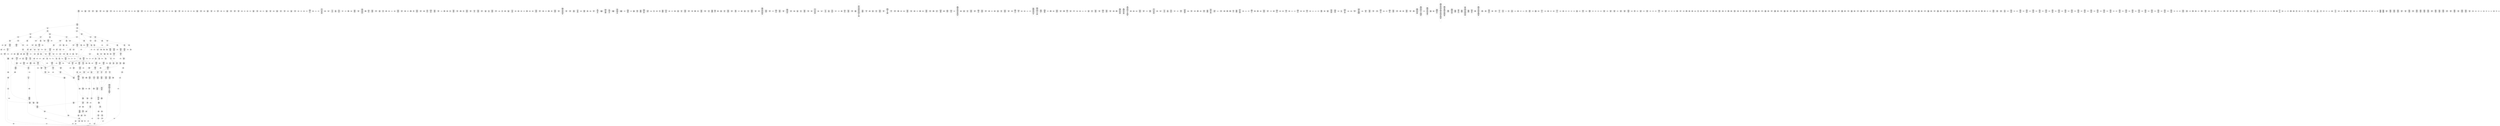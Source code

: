 /* Generated by GvGen v.1.0 (https://www.github.com/stricaud/gvgen) */

digraph G {
compound=true;
   node1 [label="[anywhere]"];
   node2 [label="# 0x0
PUSHX Data
PUSHX Data
MSTORE
PUSHX LogicData
CALLDATASIZE
LT
PUSHX Data
JUMPI
"];
   node3 [label="# 0xd
PUSHX Data
CALLDATALOAD
PUSHX BitData
SHR
PUSHX LogicData
GT
PUSHX Data
JUMPI
"];
   node4 [label="# 0x1e
PUSHX LogicData
GT
PUSHX Data
JUMPI
"];
   node5 [label="# 0x29
PUSHX LogicData
GT
PUSHX Data
JUMPI
"];
   node6 [label="# 0x34
PUSHX LogicData
EQ
PUSHX Data
JUMPI
"];
   node7 [label="# 0x3f
PUSHX LogicData
EQ
PUSHX Data
JUMPI
"];
   node8 [label="# 0x4a
PUSHX LogicData
EQ
PUSHX Data
JUMPI
"];
   node9 [label="# 0x55
PUSHX LogicData
EQ
PUSHX Data
JUMPI
"];
   node10 [label="# 0x60
PUSHX LogicData
EQ
PUSHX Data
JUMPI
"];
   node11 [label="# 0x6b
PUSHX Data
JUMP
"];
   node12 [label="# 0x6f
JUMPDEST
PUSHX LogicData
EQ
PUSHX Data
JUMPI
"];
   node13 [label="# 0x7b
PUSHX LogicData
EQ
PUSHX Data
JUMPI
"];
   node14 [label="# 0x86
PUSHX LogicData
EQ
PUSHX Data
JUMPI
"];
   node15 [label="# 0x91
PUSHX LogicData
EQ
PUSHX Data
JUMPI
"];
   node16 [label="# 0x9c
PUSHX Data
JUMP
"];
   node17 [label="# 0xa0
JUMPDEST
PUSHX LogicData
GT
PUSHX Data
JUMPI
"];
   node18 [label="# 0xac
PUSHX LogicData
EQ
PUSHX Data
JUMPI
"];
   node19 [label="# 0xb7
PUSHX LogicData
EQ
PUSHX Data
JUMPI
"];
   node20 [label="# 0xc2
PUSHX LogicData
EQ
PUSHX Data
JUMPI
"];
   node21 [label="# 0xcd
PUSHX LogicData
EQ
PUSHX Data
JUMPI
"];
   node22 [label="# 0xd8
PUSHX LogicData
EQ
PUSHX Data
JUMPI
"];
   node23 [label="# 0xe3
PUSHX Data
JUMP
"];
   node24 [label="# 0xe7
JUMPDEST
PUSHX LogicData
EQ
PUSHX Data
JUMPI
"];
   node25 [label="# 0xf3
PUSHX LogicData
EQ
PUSHX Data
JUMPI
"];
   node26 [label="# 0xfe
PUSHX LogicData
EQ
PUSHX Data
JUMPI
"];
   node27 [label="# 0x109
PUSHX LogicData
EQ
PUSHX Data
JUMPI
"];
   node28 [label="# 0x114
PUSHX Data
JUMP
"];
   node29 [label="# 0x118
JUMPDEST
PUSHX LogicData
GT
PUSHX Data
JUMPI
"];
   node30 [label="# 0x124
PUSHX LogicData
GT
PUSHX Data
JUMPI
"];
   node31 [label="# 0x12f
PUSHX LogicData
EQ
PUSHX Data
JUMPI
"];
   node32 [label="# 0x13a
PUSHX LogicData
EQ
PUSHX Data
JUMPI
"];
   node33 [label="# 0x145
PUSHX LogicData
EQ
PUSHX Data
JUMPI
"];
   node34 [label="# 0x150
PUSHX LogicData
EQ
PUSHX Data
JUMPI
"];
   node35 [label="# 0x15b
PUSHX LogicData
EQ
PUSHX Data
JUMPI
"];
   node36 [label="# 0x166
PUSHX Data
JUMP
"];
   node37 [label="# 0x16a
JUMPDEST
PUSHX LogicData
EQ
PUSHX Data
JUMPI
"];
   node38 [label="# 0x176
PUSHX LogicData
EQ
PUSHX Data
JUMPI
"];
   node39 [label="# 0x181
PUSHX LogicData
EQ
PUSHX Data
JUMPI
"];
   node40 [label="# 0x18c
PUSHX LogicData
EQ
PUSHX Data
JUMPI
"];
   node41 [label="# 0x197
PUSHX Data
JUMP
"];
   node42 [label="# 0x19b
JUMPDEST
PUSHX LogicData
GT
PUSHX Data
JUMPI
"];
   node43 [label="# 0x1a7
PUSHX LogicData
EQ
PUSHX Data
JUMPI
"];
   node44 [label="# 0x1b2
PUSHX LogicData
EQ
PUSHX Data
JUMPI
"];
   node45 [label="# 0x1bd
PUSHX LogicData
EQ
PUSHX Data
JUMPI
"];
   node46 [label="# 0x1c8
PUSHX LogicData
EQ
PUSHX Data
JUMPI
"];
   node47 [label="# 0x1d3
PUSHX Data
JUMP
"];
   node48 [label="# 0x1d7
JUMPDEST
PUSHX LogicData
EQ
PUSHX Data
JUMPI
"];
   node49 [label="# 0x1e3
PUSHX LogicData
EQ
PUSHX Data
JUMPI
"];
   node50 [label="# 0x1ee
PUSHX LogicData
EQ
PUSHX Data
JUMPI
"];
   node51 [label="# 0x1f9
PUSHX LogicData
EQ
PUSHX Data
JUMPI
"];
   node52 [label="# 0x204
JUMPDEST
PUSHX Data
REVERT
"];
   node53 [label="# 0x209
JUMPDEST
CALLVALUE
ISZERO
PUSHX Data
JUMPI
"];
   node54 [label="# 0x211
PUSHX Data
REVERT
"];
   node55 [label="# 0x215
JUMPDEST
PUSHX Data
PUSHX ArithData
CALLDATASIZE
SUB
ADD
PUSHX Data
PUSHX Data
JUMP
"];
   node56 [label="# 0x22b
JUMPDEST
PUSHX Data
JUMP
"];
   node57 [label="# 0x230
JUMPDEST
PUSHX MemData
MLOAD
PUSHX Data
PUSHX Data
JUMP
"];
   node58 [label="# 0x23d
JUMPDEST
PUSHX MemData
MLOAD
SUB
RETURN
"];
   node59 [label="# 0x246
JUMPDEST
CALLVALUE
ISZERO
PUSHX Data
JUMPI
"];
   node60 [label="# 0x24e
PUSHX Data
REVERT
"];
   node61 [label="# 0x252
JUMPDEST
PUSHX Data
PUSHX Data
JUMP
"];
   node62 [label="# 0x25b
JUMPDEST
PUSHX MemData
MLOAD
PUSHX Data
PUSHX Data
JUMP
"];
   node63 [label="# 0x268
JUMPDEST
PUSHX MemData
MLOAD
SUB
RETURN
"];
   node64 [label="# 0x271
JUMPDEST
CALLVALUE
ISZERO
PUSHX Data
JUMPI
"];
   node65 [label="# 0x279
PUSHX Data
REVERT
"];
   node66 [label="# 0x27d
JUMPDEST
PUSHX Data
PUSHX Data
JUMP
"];
   node67 [label="# 0x286
JUMPDEST
PUSHX MemData
MLOAD
PUSHX Data
PUSHX Data
JUMP
"];
   node68 [label="# 0x293
JUMPDEST
PUSHX MemData
MLOAD
SUB
RETURN
"];
   node69 [label="# 0x29c
JUMPDEST
CALLVALUE
ISZERO
PUSHX Data
JUMPI
"];
   node70 [label="# 0x2a4
PUSHX Data
REVERT
"];
   node71 [label="# 0x2a8
JUMPDEST
PUSHX Data
PUSHX ArithData
CALLDATASIZE
SUB
ADD
PUSHX Data
PUSHX Data
JUMP
"];
   node72 [label="# 0x2be
JUMPDEST
PUSHX Data
JUMP
"];
   node73 [label="# 0x2c3
JUMPDEST
PUSHX MemData
MLOAD
PUSHX Data
PUSHX Data
JUMP
"];
   node74 [label="# 0x2d0
JUMPDEST
PUSHX MemData
MLOAD
SUB
RETURN
"];
   node75 [label="# 0x2d9
JUMPDEST
CALLVALUE
ISZERO
PUSHX Data
JUMPI
"];
   node76 [label="# 0x2e1
PUSHX Data
REVERT
"];
   node77 [label="# 0x2e5
JUMPDEST
PUSHX Data
PUSHX ArithData
CALLDATASIZE
SUB
ADD
PUSHX Data
PUSHX Data
JUMP
"];
   node78 [label="# 0x2fb
JUMPDEST
PUSHX Data
JUMP
"];
   node79 [label="# 0x300
JUMPDEST
STOP
"];
   node80 [label="# 0x302
JUMPDEST
PUSHX Data
PUSHX ArithData
CALLDATASIZE
SUB
ADD
PUSHX Data
PUSHX Data
JUMP
"];
   node81 [label="# 0x317
JUMPDEST
PUSHX Data
JUMP
"];
   node82 [label="# 0x31c
JUMPDEST
STOP
"];
   node83 [label="# 0x31e
JUMPDEST
CALLVALUE
ISZERO
PUSHX Data
JUMPI
"];
   node84 [label="# 0x326
PUSHX Data
REVERT
"];
   node85 [label="# 0x32a
JUMPDEST
PUSHX Data
PUSHX Data
JUMP
"];
   node86 [label="# 0x333
JUMPDEST
PUSHX MemData
MLOAD
PUSHX Data
PUSHX Data
JUMP
"];
   node87 [label="# 0x340
JUMPDEST
PUSHX MemData
MLOAD
SUB
RETURN
"];
   node88 [label="# 0x349
JUMPDEST
CALLVALUE
ISZERO
PUSHX Data
JUMPI
"];
   node89 [label="# 0x351
PUSHX Data
REVERT
"];
   node90 [label="# 0x355
JUMPDEST
PUSHX Data
PUSHX ArithData
CALLDATASIZE
SUB
ADD
PUSHX Data
PUSHX Data
JUMP
"];
   node91 [label="# 0x36b
JUMPDEST
PUSHX Data
JUMP
"];
   node92 [label="# 0x370
JUMPDEST
STOP
"];
   node93 [label="# 0x372
JUMPDEST
CALLVALUE
ISZERO
PUSHX Data
JUMPI
"];
   node94 [label="# 0x37a
PUSHX Data
REVERT
"];
   node95 [label="# 0x37e
JUMPDEST
PUSHX Data
PUSHX ArithData
CALLDATASIZE
SUB
ADD
PUSHX Data
PUSHX Data
JUMP
"];
   node96 [label="# 0x394
JUMPDEST
PUSHX Data
JUMP
"];
   node97 [label="# 0x399
JUMPDEST
PUSHX MemData
MLOAD
PUSHX Data
PUSHX Data
JUMP
"];
   node98 [label="# 0x3a6
JUMPDEST
PUSHX MemData
MLOAD
SUB
RETURN
"];
   node99 [label="# 0x3af
JUMPDEST
CALLVALUE
ISZERO
PUSHX Data
JUMPI
"];
   node100 [label="# 0x3b7
PUSHX Data
REVERT
"];
   node101 [label="# 0x3bb
JUMPDEST
PUSHX Data
PUSHX Data
JUMP
"];
   node102 [label="# 0x3c4
JUMPDEST
STOP
"];
   node103 [label="# 0x3c6
JUMPDEST
CALLVALUE
ISZERO
PUSHX Data
JUMPI
"];
   node104 [label="# 0x3ce
PUSHX Data
REVERT
"];
   node105 [label="# 0x3d2
JUMPDEST
PUSHX Data
PUSHX Data
JUMP
"];
   node106 [label="# 0x3db
JUMPDEST
STOP
"];
   node107 [label="# 0x3dd
JUMPDEST
CALLVALUE
ISZERO
PUSHX Data
JUMPI
"];
   node108 [label="# 0x3e5
PUSHX Data
REVERT
"];
   node109 [label="# 0x3e9
JUMPDEST
PUSHX Data
PUSHX ArithData
CALLDATASIZE
SUB
ADD
PUSHX Data
PUSHX Data
JUMP
"];
   node110 [label="# 0x3ff
JUMPDEST
PUSHX Data
JUMP
"];
   node111 [label="# 0x404
JUMPDEST
STOP
"];
   node112 [label="# 0x406
JUMPDEST
CALLVALUE
ISZERO
PUSHX Data
JUMPI
"];
   node113 [label="# 0x40e
PUSHX Data
REVERT
"];
   node114 [label="# 0x412
JUMPDEST
PUSHX Data
PUSHX ArithData
CALLDATASIZE
SUB
ADD
PUSHX Data
PUSHX Data
JUMP
"];
   node115 [label="# 0x428
JUMPDEST
PUSHX Data
JUMP
"];
   node116 [label="# 0x42d
JUMPDEST
PUSHX MemData
MLOAD
PUSHX Data
PUSHX Data
JUMP
"];
   node117 [label="# 0x43a
JUMPDEST
PUSHX MemData
MLOAD
SUB
RETURN
"];
   node118 [label="# 0x443
JUMPDEST
CALLVALUE
ISZERO
PUSHX Data
JUMPI
"];
   node119 [label="# 0x44b
PUSHX Data
REVERT
"];
   node120 [label="# 0x44f
JUMPDEST
PUSHX Data
PUSHX ArithData
CALLDATASIZE
SUB
ADD
PUSHX Data
PUSHX Data
JUMP
"];
   node121 [label="# 0x465
JUMPDEST
PUSHX Data
JUMP
"];
   node122 [label="# 0x46a
JUMPDEST
STOP
"];
   node123 [label="# 0x46c
JUMPDEST
CALLVALUE
ISZERO
PUSHX Data
JUMPI
"];
   node124 [label="# 0x474
PUSHX Data
REVERT
"];
   node125 [label="# 0x478
JUMPDEST
PUSHX Data
PUSHX ArithData
CALLDATASIZE
SUB
ADD
PUSHX Data
PUSHX Data
JUMP
"];
   node126 [label="# 0x48e
JUMPDEST
PUSHX Data
JUMP
"];
   node127 [label="# 0x493
JUMPDEST
PUSHX MemData
MLOAD
PUSHX Data
PUSHX Data
JUMP
"];
   node128 [label="# 0x4a0
JUMPDEST
PUSHX MemData
MLOAD
SUB
RETURN
"];
   node129 [label="# 0x4a9
JUMPDEST
CALLVALUE
ISZERO
PUSHX Data
JUMPI
"];
   node130 [label="# 0x4b1
PUSHX Data
REVERT
"];
   node131 [label="# 0x4b5
JUMPDEST
PUSHX Data
PUSHX ArithData
CALLDATASIZE
SUB
ADD
PUSHX Data
PUSHX Data
JUMP
"];
   node132 [label="# 0x4cb
JUMPDEST
PUSHX Data
JUMP
"];
   node133 [label="# 0x4d0
JUMPDEST
STOP
"];
   node134 [label="# 0x4d2
JUMPDEST
CALLVALUE
ISZERO
PUSHX Data
JUMPI
"];
   node135 [label="# 0x4da
PUSHX Data
REVERT
"];
   node136 [label="# 0x4de
JUMPDEST
PUSHX Data
PUSHX ArithData
CALLDATASIZE
SUB
ADD
PUSHX Data
PUSHX Data
JUMP
"];
   node137 [label="# 0x4f4
JUMPDEST
PUSHX Data
JUMP
"];
   node138 [label="# 0x4f9
JUMPDEST
STOP
"];
   node139 [label="# 0x4fb
JUMPDEST
CALLVALUE
ISZERO
PUSHX Data
JUMPI
"];
   node140 [label="# 0x503
PUSHX Data
REVERT
"];
   node141 [label="# 0x507
JUMPDEST
PUSHX Data
PUSHX ArithData
CALLDATASIZE
SUB
ADD
PUSHX Data
PUSHX Data
JUMP
"];
   node142 [label="# 0x51d
JUMPDEST
PUSHX Data
JUMP
"];
   node143 [label="# 0x522
JUMPDEST
PUSHX MemData
MLOAD
PUSHX Data
PUSHX Data
JUMP
"];
   node144 [label="# 0x52f
JUMPDEST
PUSHX MemData
MLOAD
SUB
RETURN
"];
   node145 [label="# 0x538
JUMPDEST
CALLVALUE
ISZERO
PUSHX Data
JUMPI
"];
   node146 [label="# 0x540
PUSHX Data
REVERT
"];
   node147 [label="# 0x544
JUMPDEST
PUSHX Data
PUSHX ArithData
CALLDATASIZE
SUB
ADD
PUSHX Data
PUSHX Data
JUMP
"];
   node148 [label="# 0x55a
JUMPDEST
PUSHX Data
JUMP
"];
   node149 [label="# 0x55f
JUMPDEST
PUSHX MemData
MLOAD
PUSHX Data
PUSHX Data
JUMP
"];
   node150 [label="# 0x56c
JUMPDEST
PUSHX MemData
MLOAD
SUB
RETURN
"];
   node151 [label="# 0x575
JUMPDEST
CALLVALUE
ISZERO
PUSHX Data
JUMPI
"];
   node152 [label="# 0x57d
PUSHX Data
REVERT
"];
   node153 [label="# 0x581
JUMPDEST
PUSHX Data
PUSHX Data
JUMP
"];
   node154 [label="# 0x58a
JUMPDEST
STOP
"];
   node155 [label="# 0x58c
JUMPDEST
CALLVALUE
ISZERO
PUSHX Data
JUMPI
"];
   node156 [label="# 0x594
PUSHX Data
REVERT
"];
   node157 [label="# 0x598
JUMPDEST
PUSHX Data
PUSHX Data
JUMP
"];
   node158 [label="# 0x5a1
JUMPDEST
PUSHX MemData
MLOAD
PUSHX Data
PUSHX Data
JUMP
"];
   node159 [label="# 0x5ae
JUMPDEST
PUSHX MemData
MLOAD
SUB
RETURN
"];
   node160 [label="# 0x5b7
JUMPDEST
CALLVALUE
ISZERO
PUSHX Data
JUMPI
"];
   node161 [label="# 0x5bf
PUSHX Data
REVERT
"];
   node162 [label="# 0x5c3
JUMPDEST
PUSHX Data
PUSHX ArithData
CALLDATASIZE
SUB
ADD
PUSHX Data
PUSHX Data
JUMP
"];
   node163 [label="# 0x5d9
JUMPDEST
PUSHX Data
JUMP
"];
   node164 [label="# 0x5de
JUMPDEST
STOP
"];
   node165 [label="# 0x5e0
JUMPDEST
CALLVALUE
ISZERO
PUSHX Data
JUMPI
"];
   node166 [label="# 0x5e8
PUSHX Data
REVERT
"];
   node167 [label="# 0x5ec
JUMPDEST
PUSHX Data
PUSHX Data
JUMP
"];
   node168 [label="# 0x5f5
JUMPDEST
PUSHX MemData
MLOAD
PUSHX Data
PUSHX Data
JUMP
"];
   node169 [label="# 0x602
JUMPDEST
PUSHX MemData
MLOAD
SUB
RETURN
"];
   node170 [label="# 0x60b
JUMPDEST
CALLVALUE
ISZERO
PUSHX Data
JUMPI
"];
   node171 [label="# 0x613
PUSHX Data
REVERT
"];
   node172 [label="# 0x617
JUMPDEST
PUSHX Data
PUSHX Data
JUMP
"];
   node173 [label="# 0x620
JUMPDEST
PUSHX MemData
MLOAD
PUSHX Data
PUSHX Data
JUMP
"];
   node174 [label="# 0x62d
JUMPDEST
PUSHX MemData
MLOAD
SUB
RETURN
"];
   node175 [label="# 0x636
JUMPDEST
CALLVALUE
ISZERO
PUSHX Data
JUMPI
"];
   node176 [label="# 0x63e
PUSHX Data
REVERT
"];
   node177 [label="# 0x642
JUMPDEST
PUSHX Data
PUSHX Data
JUMP
"];
   node178 [label="# 0x64b
JUMPDEST
PUSHX MemData
MLOAD
PUSHX Data
PUSHX Data
JUMP
"];
   node179 [label="# 0x658
JUMPDEST
PUSHX MemData
MLOAD
SUB
RETURN
"];
   node180 [label="# 0x661
JUMPDEST
CALLVALUE
ISZERO
PUSHX Data
JUMPI
"];
   node181 [label="# 0x669
PUSHX Data
REVERT
"];
   node182 [label="# 0x66d
JUMPDEST
PUSHX Data
PUSHX ArithData
CALLDATASIZE
SUB
ADD
PUSHX Data
PUSHX Data
JUMP
"];
   node183 [label="# 0x683
JUMPDEST
PUSHX Data
JUMP
"];
   node184 [label="# 0x688
JUMPDEST
STOP
"];
   node185 [label="# 0x68a
JUMPDEST
CALLVALUE
ISZERO
PUSHX Data
JUMPI
"];
   node186 [label="# 0x692
PUSHX Data
REVERT
"];
   node187 [label="# 0x696
JUMPDEST
PUSHX Data
PUSHX ArithData
CALLDATASIZE
SUB
ADD
PUSHX Data
PUSHX Data
JUMP
"];
   node188 [label="# 0x6ac
JUMPDEST
PUSHX Data
JUMP
"];
   node189 [label="# 0x6b1
JUMPDEST
STOP
"];
   node190 [label="# 0x6b3
JUMPDEST
CALLVALUE
ISZERO
PUSHX Data
JUMPI
"];
   node191 [label="# 0x6bb
PUSHX Data
REVERT
"];
   node192 [label="# 0x6bf
JUMPDEST
PUSHX Data
PUSHX Data
JUMP
"];
   node193 [label="# 0x6c8
JUMPDEST
PUSHX MemData
MLOAD
PUSHX Data
PUSHX Data
JUMP
"];
   node194 [label="# 0x6d5
JUMPDEST
PUSHX MemData
MLOAD
SUB
RETURN
"];
   node195 [label="# 0x6de
JUMPDEST
CALLVALUE
ISZERO
PUSHX Data
JUMPI
"];
   node196 [label="# 0x6e6
PUSHX Data
REVERT
"];
   node197 [label="# 0x6ea
JUMPDEST
PUSHX Data
PUSHX ArithData
CALLDATASIZE
SUB
ADD
PUSHX Data
PUSHX Data
JUMP
"];
   node198 [label="# 0x700
JUMPDEST
PUSHX Data
JUMP
"];
   node199 [label="# 0x705
JUMPDEST
STOP
"];
   node200 [label="# 0x707
JUMPDEST
CALLVALUE
ISZERO
PUSHX Data
JUMPI
"];
   node201 [label="# 0x70f
PUSHX Data
REVERT
"];
   node202 [label="# 0x713
JUMPDEST
PUSHX Data
PUSHX Data
JUMP
"];
   node203 [label="# 0x71c
JUMPDEST
PUSHX MemData
MLOAD
PUSHX Data
PUSHX Data
JUMP
"];
   node204 [label="# 0x729
JUMPDEST
PUSHX MemData
MLOAD
SUB
RETURN
"];
   node205 [label="# 0x732
JUMPDEST
CALLVALUE
ISZERO
PUSHX Data
JUMPI
"];
   node206 [label="# 0x73a
PUSHX Data
REVERT
"];
   node207 [label="# 0x73e
JUMPDEST
PUSHX Data
PUSHX ArithData
CALLDATASIZE
SUB
ADD
PUSHX Data
PUSHX Data
JUMP
"];
   node208 [label="# 0x754
JUMPDEST
PUSHX Data
JUMP
"];
   node209 [label="# 0x759
JUMPDEST
PUSHX MemData
MLOAD
PUSHX Data
PUSHX Data
JUMP
"];
   node210 [label="# 0x766
JUMPDEST
PUSHX MemData
MLOAD
SUB
RETURN
"];
   node211 [label="# 0x76f
JUMPDEST
CALLVALUE
ISZERO
PUSHX Data
JUMPI
"];
   node212 [label="# 0x777
PUSHX Data
REVERT
"];
   node213 [label="# 0x77b
JUMPDEST
PUSHX Data
PUSHX Data
JUMP
"];
   node214 [label="# 0x784
JUMPDEST
PUSHX MemData
MLOAD
PUSHX Data
PUSHX Data
JUMP
"];
   node215 [label="# 0x791
JUMPDEST
PUSHX MemData
MLOAD
SUB
RETURN
"];
   node216 [label="# 0x79a
JUMPDEST
CALLVALUE
ISZERO
PUSHX Data
JUMPI
"];
   node217 [label="# 0x7a2
PUSHX Data
REVERT
"];
   node218 [label="# 0x7a6
JUMPDEST
PUSHX Data
PUSHX ArithData
CALLDATASIZE
SUB
ADD
PUSHX Data
PUSHX Data
JUMP
"];
   node219 [label="# 0x7bc
JUMPDEST
PUSHX Data
JUMP
"];
   node220 [label="# 0x7c1
JUMPDEST
PUSHX MemData
MLOAD
PUSHX Data
PUSHX Data
JUMP
"];
   node221 [label="# 0x7ce
JUMPDEST
PUSHX MemData
MLOAD
SUB
RETURN
"];
   node222 [label="# 0x7d7
JUMPDEST
CALLVALUE
ISZERO
PUSHX Data
JUMPI
"];
   node223 [label="# 0x7df
PUSHX Data
REVERT
"];
   node224 [label="# 0x7e3
JUMPDEST
PUSHX Data
PUSHX ArithData
CALLDATASIZE
SUB
ADD
PUSHX Data
PUSHX Data
JUMP
"];
   node225 [label="# 0x7f9
JUMPDEST
PUSHX Data
JUMP
"];
   node226 [label="# 0x7fe
JUMPDEST
STOP
"];
   node227 [label="# 0x800
JUMPDEST
CALLVALUE
ISZERO
PUSHX Data
JUMPI
"];
   node228 [label="# 0x808
PUSHX Data
REVERT
"];
   node229 [label="# 0x80c
JUMPDEST
PUSHX Data
PUSHX ArithData
CALLDATASIZE
SUB
ADD
PUSHX Data
PUSHX Data
JUMP
"];
   node230 [label="# 0x822
JUMPDEST
PUSHX Data
JUMP
"];
   node231 [label="# 0x827
JUMPDEST
STOP
"];
   node232 [label="# 0x829
JUMPDEST
PUSHX Data
PUSHX BitData
PUSHX BitData
NOT
AND
PUSHX BitData
NOT
AND
EQ
PUSHX Data
JUMPI
"];
   node233 [label="# 0x892
PUSHX Data
PUSHX Data
JUMP
"];
   node234 [label="# 0x89b
JUMPDEST
"];
   node235 [label="# 0x89c
JUMPDEST
JUMP
"];
   node236 [label="# 0x8a3
JUMPDEST
PUSHX StorData
PUSHX ArithData
SLOAD
PUSHX ArithData
EXP
DIV
PUSHX BitData
AND
JUMP
"];
   node237 [label="# 0x8b6
JUMPDEST
PUSHX Data
PUSHX StorData
SLOAD
PUSHX Data
PUSHX Data
JUMP
"];
   node238 [label="# 0x8c5
JUMPDEST
PUSHX ArithData
ADD
PUSHX ArithData
DIV
MUL
PUSHX ArithData
ADD
PUSHX MemData
MLOAD
ADD
PUSHX Data
MSTORE
MSTORE
PUSHX ArithData
ADD
SLOAD
PUSHX Data
PUSHX Data
JUMP
"];
   node239 [label="# 0x8f1
JUMPDEST
ISZERO
PUSHX Data
JUMPI
"];
   node240 [label="# 0x8f8
PUSHX LogicData
LT
PUSHX Data
JUMPI
"];
   node241 [label="# 0x900
PUSHX ArithData
SLOAD
DIV
MUL
MSTORE
PUSHX ArithData
ADD
PUSHX Data
JUMP
"];
   node242 [label="# 0x913
JUMPDEST
ADD
PUSHX Data
MSTORE
PUSHX Data
PUSHX Data
SHA3
"];
   node243 [label="# 0x921
JUMPDEST
SLOAD
MSTORE
PUSHX ArithData
ADD
PUSHX ArithData
ADD
GT
PUSHX Data
JUMPI
"];
   node244 [label="# 0x935
SUB
PUSHX BitData
AND
ADD
"];
   node245 [label="# 0x93e
JUMPDEST
JUMP
"];
   node246 [label="# 0x948
JUMPDEST
PUSHX Data
PUSHX Data
PUSHX Data
JUMP
"];
   node247 [label="# 0x953
JUMPDEST
PUSHX Data
JUMPI
"];
   node248 [label="# 0x958
PUSHX MemData
MLOAD
PUSHX Data
MSTORE
PUSHX ArithData
ADD
PUSHX Data
PUSHX Data
JUMP
"];
   node249 [label="# 0x989
JUMPDEST
PUSHX MemData
MLOAD
SUB
REVERT
"];
   node250 [label="# 0x992
JUMPDEST
PUSHX Data
PUSHX ArithData
MSTORE
PUSHX ArithData
ADD
MSTORE
PUSHX ArithData
ADD
PUSHX Data
SHA3
PUSHX ArithData
SLOAD
PUSHX ArithData
EXP
DIV
PUSHX BitData
AND
JUMP
"];
   node251 [label="# 0x9cd
JUMPDEST
PUSHX Data
PUSHX Data
PUSHX Data
JUMP
"];
   node252 [label="# 0x9d8
JUMPDEST
PUSHX BitData
AND
PUSHX BitData
AND
EQ
ISZERO
PUSHX Data
JUMPI
"];
   node253 [label="# 0xa0f
PUSHX MemData
MLOAD
PUSHX Data
MSTORE
PUSHX ArithData
ADD
PUSHX Data
PUSHX Data
JUMP
"];
   node254 [label="# 0xa40
JUMPDEST
PUSHX MemData
MLOAD
SUB
REVERT
"];
   node255 [label="# 0xa49
JUMPDEST
PUSHX BitData
AND
PUSHX Data
PUSHX Data
JUMP
"];
   node256 [label="# 0xa68
JUMPDEST
PUSHX BitData
AND
EQ
PUSHX Data
JUMPI
"];
   node257 [label="# 0xa85
PUSHX Data
PUSHX Data
PUSHX Data
JUMP
"];
   node258 [label="# 0xa91
JUMPDEST
PUSHX Data
JUMP
"];
   node259 [label="# 0xa96
JUMPDEST
"];
   node260 [label="# 0xa97
JUMPDEST
PUSHX Data
JUMPI
"];
   node261 [label="# 0xa9c
PUSHX MemData
MLOAD
PUSHX Data
MSTORE
PUSHX ArithData
ADD
PUSHX Data
PUSHX Data
JUMP
"];
   node262 [label="# 0xacd
JUMPDEST
PUSHX MemData
MLOAD
SUB
REVERT
"];
   node263 [label="# 0xad6
JUMPDEST
PUSHX Data
PUSHX Data
JUMP
"];
   node264 [label="# 0xae0
JUMPDEST
JUMP
"];
   node265 [label="# 0xae5
JUMPDEST
PUSHX Data
PUSHX Data
PUSHX Data
JUMP
"];
   node266 [label="# 0xaf0
JUMPDEST
GT
ISZERO
PUSHX Data
JUMPI
"];
   node267 [label="# 0xaf7
PUSHX MemData
MLOAD
PUSHX Data
MSTORE
PUSHX ArithData
ADD
PUSHX Data
PUSHX Data
JUMP
"];
   node268 [label="# 0xb28
JUMPDEST
PUSHX MemData
MLOAD
SUB
REVERT
"];
   node269 [label="# 0xb31
JUMPDEST
PUSHX Data
PUSHX Data
JUMP
"];
   node270 [label="# 0xb39
JUMPDEST
PUSHX BitData
AND
CALLER
PUSHX BitData
AND
EQ
PUSHX Data
JUMPI
"];
   node271 [label="# 0xb6c
PUSHX StorData
PUSHX ArithData
SLOAD
PUSHX ArithData
EXP
DIV
PUSHX BitData
AND
PUSHX Data
JUMPI
"];
   node272 [label="# 0xb80
PUSHX MemData
MLOAD
PUSHX Data
MSTORE
PUSHX ArithData
ADD
PUSHX Data
PUSHX Data
JUMP
"];
   node273 [label="# 0xbb1
JUMPDEST
PUSHX MemData
MLOAD
SUB
REVERT
"];
   node274 [label="# 0xbba
JUMPDEST
"];
   node275 [label="# 0xbbb
JUMPDEST
PUSHX Data
PUSHX Data
PUSHX Data
JUMP
"];
   node276 [label="# 0xbc7
JUMPDEST
PUSHX Data
PUSHX Data
JUMP
"];
   node277 [label="# 0xbd1
JUMPDEST
GT
ISZERO
PUSHX Data
JUMPI
"];
   node278 [label="# 0xbd8
PUSHX MemData
MLOAD
PUSHX Data
MSTORE
PUSHX ArithData
ADD
PUSHX Data
PUSHX Data
JUMP
"];
   node279 [label="# 0xc09
JUMPDEST
PUSHX MemData
MLOAD
SUB
REVERT
"];
   node280 [label="# 0xc12
JUMPDEST
PUSHX Data
PUSHX Data
PUSHX Data
JUMP
"];
   node281 [label="# 0xc1d
JUMPDEST
GT
ISZERO
PUSHX Data
JUMPI
"];
   node282 [label="# 0xc24
PUSHX MemData
MLOAD
PUSHX Data
MSTORE
PUSHX ArithData
ADD
PUSHX Data
PUSHX Data
JUMP
"];
   node283 [label="# 0xc55
JUMPDEST
PUSHX MemData
MLOAD
SUB
REVERT
"];
   node284 [label="# 0xc5e
JUMPDEST
PUSHX StorData
SLOAD
GT
ISZERO
PUSHX Data
JUMPI
"];
   node285 [label="# 0xc69
PUSHX MemData
MLOAD
PUSHX Data
MSTORE
PUSHX ArithData
ADD
PUSHX Data
PUSHX Data
JUMP
"];
   node286 [label="# 0xc9a
JUMPDEST
PUSHX MemData
MLOAD
SUB
REVERT
"];
   node287 [label="# 0xca3
JUMPDEST
PUSHX StorData
SLOAD
PUSHX Data
PUSHX Data
JUMP
"];
   node288 [label="# 0xcb1
JUMPDEST
CALLVALUE
LT
ISZERO
PUSHX Data
JUMPI
"];
   node289 [label="# 0xcb9
PUSHX MemData
MLOAD
PUSHX Data
MSTORE
PUSHX ArithData
ADD
PUSHX Data
PUSHX Data
JUMP
"];
   node290 [label="# 0xcea
JUMPDEST
PUSHX MemData
MLOAD
SUB
REVERT
"];
   node291 [label="# 0xcf3
JUMPDEST
PUSHX Data
"];
   node292 [label="# 0xcf6
JUMPDEST
LT
ISZERO
PUSHX Data
JUMPI
"];
   node293 [label="# 0xcff
PUSHX Data
PUSHX Data
PUSHX Data
JUMP
"];
   node294 [label="# 0xd27
JUMPDEST
PUSHX MemData
MLOAD
PUSHX Data
PUSHX Data
JUMP
"];
   node295 [label="# 0xd36
JUMPDEST
PUSHX MemData
MLOAD
SUB
LOGX
PUSHX Data
PUSHX Data
PUSHX Data
JUMP
"];
   node296 [label="# 0xd4a
JUMPDEST
PUSHX Data
JUMP
"];
   node297 [label="# 0xd4f
JUMPDEST
PUSHX Data
PUSHX Data
JUMP
"];
   node298 [label="# 0xd5a
JUMPDEST
PUSHX Data
JUMP
"];
   node299 [label="# 0xd62
JUMPDEST
JUMP
"];
   node300 [label="# 0xd67
JUMPDEST
PUSHX Data
PUSHX StorData
SLOAD
JUMP
"];
   node301 [label="# 0xd74
JUMPDEST
PUSHX Data
PUSHX Data
PUSHX Data
JUMP
"];
   node302 [label="# 0xd7f
JUMPDEST
PUSHX Data
JUMP
"];
   node303 [label="# 0xd85
JUMPDEST
PUSHX Data
JUMPI
"];
   node304 [label="# 0xd8a
PUSHX MemData
MLOAD
PUSHX Data
MSTORE
PUSHX ArithData
ADD
PUSHX Data
PUSHX Data
JUMP
"];
   node305 [label="# 0xdbb
JUMPDEST
PUSHX MemData
MLOAD
SUB
REVERT
"];
   node306 [label="# 0xdc4
JUMPDEST
PUSHX Data
PUSHX Data
JUMP
"];
   node307 [label="# 0xdcf
JUMPDEST
JUMP
"];
   node308 [label="# 0xdd4
JUMPDEST
PUSHX Data
PUSHX Data
PUSHX Data
JUMP
"];
   node309 [label="# 0xddf
JUMPDEST
LT
PUSHX Data
JUMPI
"];
   node310 [label="# 0xde6
PUSHX MemData
MLOAD
PUSHX Data
MSTORE
PUSHX ArithData
ADD
PUSHX Data
PUSHX Data
JUMP
"];
   node311 [label="# 0xe17
JUMPDEST
PUSHX MemData
MLOAD
SUB
REVERT
"];
   node312 [label="# 0xe20
JUMPDEST
PUSHX Data
PUSHX ArithData
PUSHX BitData
AND
PUSHX BitData
AND
MSTORE
PUSHX ArithData
ADD
MSTORE
PUSHX ArithData
ADD
PUSHX Data
SHA3
PUSHX ArithData
MSTORE
PUSHX ArithData
ADD
MSTORE
PUSHX ArithData
ADD
PUSHX Data
SHA3
SLOAD
JUMP
"];
   node313 [label="# 0xe79
JUMPDEST
PUSHX Data
PUSHX Data
JUMP
"];
   node314 [label="# 0xe81
JUMPDEST
PUSHX BitData
AND
PUSHX Data
PUSHX Data
JUMP
"];
   node315 [label="# 0xe9f
JUMPDEST
PUSHX BitData
AND
EQ
PUSHX Data
JUMPI
"];
   node316 [label="# 0xebb
PUSHX MemData
MLOAD
PUSHX Data
MSTORE
PUSHX ArithData
ADD
PUSHX Data
PUSHX Data
JUMP
"];
   node317 [label="# 0xeec
JUMPDEST
PUSHX MemData
MLOAD
SUB
REVERT
"];
   node318 [label="# 0xef5
JUMPDEST
PUSHX StorData
SLOAD
PUSHX StorData
SLOAD
GT
ISZERO
PUSHX Data
JUMPI
"];
   node319 [label="# 0xf02
PUSHX MemData
MLOAD
PUSHX Data
MSTORE
PUSHX ArithData
ADD
PUSHX Data
PUSHX Data
JUMP
"];
   node320 [label="# 0xf33
JUMPDEST
PUSHX MemData
MLOAD
SUB
REVERT
"];
   node321 [label="# 0xf3c
JUMPDEST
PUSHX Data
PUSHX Data
PUSHX Data
JUMP
"];
   node322 [label="# 0xf46
JUMPDEST
PUSHX Data
"];
   node323 [label="# 0xf4b
JUMPDEST
PUSHX StorData
SLOAD
LT
ISZERO
PUSHX Data
JUMPI
"];
   node324 [label="# 0xf56
PUSHX Data
PUSHX Data
PUSHX Data
JUMP
"];
   node325 [label="# 0xf82
JUMPDEST
CALLER
PUSHX MemData
MLOAD
PUSHX Data
PUSHX Data
JUMP
"];
   node326 [label="# 0xf91
JUMPDEST
PUSHX MemData
MLOAD
SUB
LOGX
PUSHX Data
CALLER
PUSHX Data
PUSHX Data
JUMP
"];
   node327 [label="# 0xfa9
JUMPDEST
PUSHX Data
JUMP
"];
   node328 [label="# 0xfae
JUMPDEST
PUSHX StorData
PUSHX Data
SLOAD
PUSHX Data
PUSHX Data
JUMP
"];
   node329 [label="# 0xfc1
JUMPDEST
SSTORE
PUSHX Data
PUSHX Data
JUMP
"];
   node330 [label="# 0xfd1
JUMPDEST
PUSHX Data
JUMP
"];
   node331 [label="# 0xfd9
JUMPDEST
JUMP
"];
   node332 [label="# 0xfdd
JUMPDEST
PUSHX Data
PUSHX Data
JUMP
"];
   node333 [label="# 0xfe5
JUMPDEST
PUSHX BitData
AND
PUSHX Data
PUSHX Data
JUMP
"];
   node334 [label="# 0x1003
JUMPDEST
PUSHX BitData
AND
EQ
PUSHX Data
JUMPI
"];
   node335 [label="# 0x101f
PUSHX MemData
MLOAD
PUSHX Data
MSTORE
PUSHX ArithData
ADD
PUSHX Data
PUSHX Data
JUMP
"];
   node336 [label="# 0x1050
JUMPDEST
PUSHX MemData
MLOAD
SUB
REVERT
"];
   node337 [label="# 0x1059
JUMPDEST
PUSHX Data
SELFBALANCE
PUSHX StorData
PUSHX ArithData
SLOAD
PUSHX ArithData
EXP
DIV
PUSHX BitData
AND
PUSHX BitData
AND
PUSHX Data
PUSHX Data
PUSHX Data
PUSHX Data
JUMP
"];
   node338 [label="# 0x10a7
JUMPDEST
ISZERO
MUL
PUSHX MemData
MLOAD
PUSHX Data
PUSHX MemData
MLOAD
SUB
CALL
ISZERO
ISZERO
PUSHX Data
JUMPI
"];
   node339 [label="# 0x10c9
RETURNDATASIZE
PUSHX Data
RETURNDATACOPY
RETURNDATASIZE
PUSHX Data
REVERT
"];
   node340 [label="# 0x10d2
JUMPDEST
PUSHX StorData
PUSHX ArithData
SLOAD
PUSHX ArithData
EXP
DIV
PUSHX BitData
AND
PUSHX BitData
AND
PUSHX Data
PUSHX Data
PUSHX Data
PUSHX Data
JUMP
"];
   node341 [label="# 0x111c
JUMPDEST
ISZERO
MUL
PUSHX MemData
MLOAD
PUSHX Data
PUSHX MemData
MLOAD
SUB
CALL
ISZERO
ISZERO
PUSHX Data
JUMPI
"];
   node342 [label="# 0x113e
RETURNDATASIZE
PUSHX Data
RETURNDATACOPY
RETURNDATASIZE
PUSHX Data
REVERT
"];
   node343 [label="# 0x1147
JUMPDEST
CALLER
PUSHX BitData
AND
PUSHX ArithData
SELFBALANCE
ISZERO
MUL
PUSHX MemData
MLOAD
PUSHX Data
PUSHX MemData
MLOAD
SUB
CALL
ISZERO
ISZERO
PUSHX Data
JUMPI
"];
   node344 [label="# 0x1185
RETURNDATASIZE
PUSHX Data
RETURNDATACOPY
RETURNDATASIZE
PUSHX Data
REVERT
"];
   node345 [label="# 0x118e
JUMPDEST
JUMP
"];
   node346 [label="# 0x1192
JUMPDEST
PUSHX Data
PUSHX MemData
MLOAD
PUSHX ArithData
ADD
PUSHX Data
MSTORE
PUSHX Data
MSTORE
PUSHX Data
JUMP
"];
   node347 [label="# 0x11ad
JUMPDEST
JUMP
"];
   node348 [label="# 0x11b2
JUMPDEST
PUSHX Data
PUSHX Data
PUSHX Data
PUSHX Data
JUMP
"];
   node349 [label="# 0x11bf
JUMPDEST
PUSHX Data
PUSHX LogicData
GT
ISZERO
PUSHX Data
JUMPI
"];
   node350 [label="# 0x11d5
PUSHX Data
PUSHX Data
MSTORE
PUSHX Data
PUSHX Data
MSTORE
PUSHX Data
PUSHX Data
REVERT
"];
   node351 [label="# 0x1203
JUMPDEST
PUSHX MemData
MLOAD
MSTORE
PUSHX ArithData
MUL
PUSHX ArithData
ADD
ADD
PUSHX Data
MSTORE
ISZERO
PUSHX Data
JUMPI
"];
   node352 [label="# 0x121d
PUSHX ArithData
ADD
PUSHX ArithData
MUL
CALLDATASIZE
CALLDATACOPY
ADD
"];
   node353 [label="# 0x1231
JUMPDEST
PUSHX Data
"];
   node354 [label="# 0x1237
JUMPDEST
LT
ISZERO
PUSHX Data
JUMPI
"];
   node355 [label="# 0x1240
PUSHX Data
PUSHX Data
JUMP
"];
   node356 [label="# 0x1249
JUMPDEST
MLOAD
LT
PUSHX Data
JUMPI
"];
   node357 [label="# 0x1254
PUSHX Data
PUSHX Data
MSTORE
PUSHX Data
PUSHX Data
MSTORE
PUSHX Data
PUSHX Data
REVERT
"];
   node358 [label="# 0x1282
JUMPDEST
PUSHX ArithData
MUL
PUSHX ArithData
ADD
ADD
MSTORE
PUSHX Data
PUSHX Data
JUMP
"];
   node359 [label="# 0x1299
JUMPDEST
PUSHX Data
JUMP
"];
   node360 [label="# 0x12a1
JUMPDEST
JUMP
"];
   node361 [label="# 0x12ac
JUMPDEST
PUSHX Data
PUSHX Data
JUMP
"];
   node362 [label="# 0x12b4
JUMPDEST
PUSHX BitData
AND
PUSHX Data
PUSHX Data
JUMP
"];
   node363 [label="# 0x12d2
JUMPDEST
PUSHX BitData
AND
EQ
PUSHX Data
JUMPI
"];
   node364 [label="# 0x12ee
PUSHX MemData
MLOAD
PUSHX Data
MSTORE
PUSHX ArithData
ADD
PUSHX Data
PUSHX Data
JUMP
"];
   node365 [label="# 0x131f
JUMPDEST
PUSHX MemData
MLOAD
SUB
REVERT
"];
   node366 [label="# 0x1328
JUMPDEST
PUSHX Data
SSTORE
JUMP
"];
   node367 [label="# 0x1332
JUMPDEST
PUSHX Data
PUSHX Data
PUSHX Data
JUMP
"];
   node368 [label="# 0x133c
JUMPDEST
LT
PUSHX Data
JUMPI
"];
   node369 [label="# 0x1343
PUSHX MemData
MLOAD
PUSHX Data
MSTORE
PUSHX ArithData
ADD
PUSHX Data
PUSHX Data
JUMP
"];
   node370 [label="# 0x1374
JUMPDEST
PUSHX MemData
MLOAD
SUB
REVERT
"];
   node371 [label="# 0x137d
JUMPDEST
PUSHX StorData
SLOAD
LT
PUSHX Data
JUMPI
"];
   node372 [label="# 0x1389
PUSHX Data
PUSHX Data
MSTORE
PUSHX Data
PUSHX Data
MSTORE
PUSHX Data
PUSHX Data
REVERT
"];
   node373 [label="# 0x13b7
JUMPDEST
PUSHX Data
MSTORE
PUSHX Data
PUSHX Data
SHA3
ADD
SLOAD
JUMP
"];
   node374 [label="# 0x13c9
JUMPDEST
PUSHX Data
PUSHX Data
JUMP
"];
   node375 [label="# 0x13d1
JUMPDEST
PUSHX BitData
AND
PUSHX Data
PUSHX Data
JUMP
"];
   node376 [label="# 0x13ef
JUMPDEST
PUSHX BitData
AND
EQ
PUSHX Data
JUMPI
"];
   node377 [label="# 0x140b
PUSHX MemData
MLOAD
PUSHX Data
MSTORE
PUSHX ArithData
ADD
PUSHX Data
PUSHX Data
JUMP
"];
   node378 [label="# 0x143c
JUMPDEST
PUSHX MemData
MLOAD
SUB
REVERT
"];
   node379 [label="# 0x1445
JUMPDEST
PUSHX Data
MLOAD
PUSHX ArithData
ADD
PUSHX Data
PUSHX Data
JUMP
"];
   node380 [label="# 0x145b
JUMPDEST
JUMP
"];
   node381 [label="# 0x145f
JUMPDEST
PUSHX Data
PUSHX Data
JUMP
"];
   node382 [label="# 0x1467
JUMPDEST
PUSHX BitData
AND
PUSHX Data
PUSHX Data
JUMP
"];
   node383 [label="# 0x1485
JUMPDEST
PUSHX BitData
AND
EQ
PUSHX Data
JUMPI
"];
   node384 [label="# 0x14a1
PUSHX MemData
MLOAD
PUSHX Data
MSTORE
PUSHX ArithData
ADD
PUSHX Data
PUSHX Data
JUMP
"];
   node385 [label="# 0x14d2
JUMPDEST
PUSHX MemData
MLOAD
SUB
REVERT
"];
   node386 [label="# 0x14db
JUMPDEST
PUSHX Data
SSTORE
JUMP
"];
   node387 [label="# 0x14e5
JUMPDEST
PUSHX Data
PUSHX Data
PUSHX ArithData
MSTORE
PUSHX ArithData
ADD
MSTORE
PUSHX ArithData
ADD
PUSHX Data
SHA3
PUSHX ArithData
SLOAD
PUSHX ArithData
EXP
DIV
PUSHX BitData
AND
PUSHX BitData
PUSHX BitData
AND
PUSHX BitData
AND
EQ
ISZERO
PUSHX Data
JUMPI
"];
   node388 [label="# 0x1554
PUSHX MemData
MLOAD
PUSHX Data
MSTORE
PUSHX ArithData
ADD
PUSHX Data
PUSHX Data
JUMP
"];
   node389 [label="# 0x1585
JUMPDEST
PUSHX MemData
MLOAD
SUB
REVERT
"];
   node390 [label="# 0x158e
JUMPDEST
JUMP
"];
   node391 [label="# 0x1597
JUMPDEST
PUSHX BitData
PUSHX BitData
AND
PUSHX BitData
AND
EQ
ISZERO
PUSHX Data
JUMPI
"];
   node392 [label="# 0x15ce
PUSHX MemData
MLOAD
PUSHX Data
MSTORE
PUSHX ArithData
ADD
PUSHX Data
PUSHX Data
JUMP
"];
   node393 [label="# 0x15ff
JUMPDEST
PUSHX MemData
MLOAD
SUB
REVERT
"];
   node394 [label="# 0x1608
JUMPDEST
PUSHX Data
PUSHX ArithData
PUSHX BitData
AND
PUSHX BitData
AND
MSTORE
PUSHX ArithData
ADD
MSTORE
PUSHX ArithData
ADD
PUSHX Data
SHA3
SLOAD
JUMP
"];
   node395 [label="# 0x164f
JUMPDEST
PUSHX Data
PUSHX Data
JUMP
"];
   node396 [label="# 0x1657
JUMPDEST
PUSHX BitData
AND
PUSHX Data
PUSHX Data
JUMP
"];
   node397 [label="# 0x1675
JUMPDEST
PUSHX BitData
AND
EQ
PUSHX Data
JUMPI
"];
   node398 [label="# 0x1691
PUSHX MemData
MLOAD
PUSHX Data
MSTORE
PUSHX ArithData
ADD
PUSHX Data
PUSHX Data
JUMP
"];
   node399 [label="# 0x16c2
JUMPDEST
PUSHX MemData
MLOAD
SUB
REVERT
"];
   node400 [label="# 0x16cb
JUMPDEST
PUSHX Data
PUSHX Data
PUSHX Data
JUMP
"];
   node401 [label="# 0x16d5
JUMPDEST
JUMP
"];
   node402 [label="# 0x16d7
JUMPDEST
PUSHX Data
PUSHX StorData
PUSHX ArithData
SLOAD
PUSHX ArithData
EXP
DIV
PUSHX BitData
AND
JUMP
"];
   node403 [label="# 0x1701
JUMPDEST
PUSHX Data
PUSHX Data
JUMP
"];
   node404 [label="# 0x1709
JUMPDEST
PUSHX BitData
AND
PUSHX Data
PUSHX Data
JUMP
"];
   node405 [label="# 0x1727
JUMPDEST
PUSHX BitData
AND
EQ
PUSHX Data
JUMPI
"];
   node406 [label="# 0x1743
PUSHX MemData
MLOAD
PUSHX Data
MSTORE
PUSHX ArithData
ADD
PUSHX Data
PUSHX Data
JUMP
"];
   node407 [label="# 0x1774
JUMPDEST
PUSHX MemData
MLOAD
SUB
REVERT
"];
   node408 [label="# 0x177d
JUMPDEST
PUSHX Data
SSTORE
JUMP
"];
   node409 [label="# 0x1787
JUMPDEST
PUSHX Data
PUSHX StorData
SLOAD
PUSHX Data
PUSHX Data
JUMP
"];
   node410 [label="# 0x1796
JUMPDEST
PUSHX ArithData
ADD
PUSHX ArithData
DIV
MUL
PUSHX ArithData
ADD
PUSHX MemData
MLOAD
ADD
PUSHX Data
MSTORE
MSTORE
PUSHX ArithData
ADD
SLOAD
PUSHX Data
PUSHX Data
JUMP
"];
   node411 [label="# 0x17c2
JUMPDEST
ISZERO
PUSHX Data
JUMPI
"];
   node412 [label="# 0x17c9
PUSHX LogicData
LT
PUSHX Data
JUMPI
"];
   node413 [label="# 0x17d1
PUSHX ArithData
SLOAD
DIV
MUL
MSTORE
PUSHX ArithData
ADD
PUSHX Data
JUMP
"];
   node414 [label="# 0x17e4
JUMPDEST
ADD
PUSHX Data
MSTORE
PUSHX Data
PUSHX Data
SHA3
"];
   node415 [label="# 0x17f2
JUMPDEST
SLOAD
MSTORE
PUSHX ArithData
ADD
PUSHX ArithData
ADD
GT
PUSHX Data
JUMPI
"];
   node416 [label="# 0x1806
SUB
PUSHX BitData
AND
ADD
"];
   node417 [label="# 0x180f
JUMPDEST
JUMP
"];
   node418 [label="# 0x1819
JUMPDEST
PUSHX Data
PUSHX StorData
SLOAD
JUMP
"];
   node419 [label="# 0x1823
JUMPDEST
PUSHX StorData
SLOAD
JUMP
"];
   node420 [label="# 0x1829
JUMPDEST
PUSHX Data
PUSHX Data
JUMP
"];
   node421 [label="# 0x1831
JUMPDEST
PUSHX BitData
AND
PUSHX BitData
AND
EQ
ISZERO
PUSHX Data
JUMPI
"];
   node422 [label="# 0x1865
PUSHX MemData
MLOAD
PUSHX Data
MSTORE
PUSHX ArithData
ADD
PUSHX Data
PUSHX Data
JUMP
"];
   node423 [label="# 0x1896
JUMPDEST
PUSHX MemData
MLOAD
SUB
REVERT
"];
   node424 [label="# 0x189f
JUMPDEST
PUSHX Data
PUSHX Data
PUSHX Data
PUSHX Data
JUMP
"];
   node425 [label="# 0x18ac
JUMPDEST
PUSHX BitData
AND
PUSHX BitData
AND
MSTORE
PUSHX ArithData
ADD
MSTORE
PUSHX ArithData
ADD
PUSHX Data
SHA3
PUSHX ArithData
PUSHX BitData
AND
PUSHX BitData
AND
MSTORE
PUSHX ArithData
ADD
MSTORE
PUSHX ArithData
ADD
PUSHX Data
SHA3
PUSHX ArithData
PUSHX ArithData
EXP
SLOAD
PUSHX ArithData
MUL
NOT
AND
ISZERO
ISZERO
MUL
OR
SSTORE
PUSHX BitData
AND
PUSHX Data
PUSHX Data
JUMP
"];
   node426 [label="# 0x1959
JUMPDEST
PUSHX BitData
AND
PUSHX Data
PUSHX MemData
MLOAD
PUSHX Data
PUSHX Data
JUMP
"];
   node427 [label="# 0x199e
JUMPDEST
PUSHX MemData
MLOAD
SUB
LOGX
JUMP
"];
   node428 [label="# 0x19aa
JUMPDEST
PUSHX Data
PUSHX Data
JUMP
"];
   node429 [label="# 0x19b2
JUMPDEST
PUSHX BitData
AND
PUSHX Data
PUSHX Data
JUMP
"];
   node430 [label="# 0x19d0
JUMPDEST
PUSHX BitData
AND
EQ
PUSHX Data
JUMPI
"];
   node431 [label="# 0x19ec
PUSHX MemData
MLOAD
PUSHX Data
MSTORE
PUSHX ArithData
ADD
PUSHX Data
PUSHX Data
JUMP
"];
   node432 [label="# 0x1a1d
JUMPDEST
PUSHX MemData
MLOAD
SUB
REVERT
"];
   node433 [label="# 0x1a26
JUMPDEST
PUSHX StorData
PUSHX ArithData
PUSHX ArithData
EXP
SLOAD
PUSHX ArithData
MUL
NOT
AND
ISZERO
ISZERO
MUL
OR
SSTORE
PUSHX Data
PUSHX MemData
MLOAD
PUSHX Data
PUSHX Data
JUMP
"];
   node434 [label="# 0x1a6f
JUMPDEST
PUSHX MemData
MLOAD
SUB
LOGX
JUMP
"];
   node435 [label="# 0x1a7a
JUMPDEST
PUSHX Data
PUSHX Data
PUSHX Data
JUMP
"];
   node436 [label="# 0x1a84
JUMPDEST
PUSHX BitData
AND
PUSHX Data
PUSHX Data
JUMP
"];
   node437 [label="# 0x1aa2
JUMPDEST
PUSHX BitData
AND
EQ
PUSHX Data
JUMPI
"];
   node438 [label="# 0x1abe
PUSHX MemData
MLOAD
PUSHX Data
MSTORE
PUSHX ArithData
ADD
PUSHX Data
PUSHX Data
JUMP
"];
   node439 [label="# 0x1aef
JUMPDEST
PUSHX MemData
MLOAD
SUB
REVERT
"];
   node440 [label="# 0x1af8
JUMPDEST
PUSHX StorData
SLOAD
JUMP
"];
   node441 [label="# 0x1b00
JUMPDEST
PUSHX Data
PUSHX Data
PUSHX Data
JUMP
"];
   node442 [label="# 0x1b0b
JUMPDEST
PUSHX Data
JUMP
"];
   node443 [label="# 0x1b11
JUMPDEST
PUSHX Data
JUMPI
"];
   node444 [label="# 0x1b16
PUSHX MemData
MLOAD
PUSHX Data
MSTORE
PUSHX ArithData
ADD
PUSHX Data
PUSHX Data
JUMP
"];
   node445 [label="# 0x1b47
JUMPDEST
PUSHX MemData
MLOAD
SUB
REVERT
"];
   node446 [label="# 0x1b50
JUMPDEST
PUSHX Data
PUSHX Data
JUMP
"];
   node447 [label="# 0x1b5c
JUMPDEST
JUMP
"];
   node448 [label="# 0x1b62
JUMPDEST
PUSHX Data
PUSHX Data
PUSHX Data
JUMP
"];
   node449 [label="# 0x1b6c
JUMPDEST
JUMP
"];
   node450 [label="# 0x1b71
JUMPDEST
PUSHX Data
PUSHX Data
PUSHX Data
JUMP
"];
   node451 [label="# 0x1b7c
JUMPDEST
PUSHX Data
JUMPI
"];
   node452 [label="# 0x1b81
PUSHX MemData
MLOAD
PUSHX Data
MSTORE
PUSHX ArithData
ADD
PUSHX Data
PUSHX Data
JUMP
"];
   node453 [label="# 0x1bb2
JUMPDEST
PUSHX MemData
MLOAD
SUB
REVERT
"];
   node454 [label="# 0x1bbb
JUMPDEST
PUSHX Data
PUSHX Data
PUSHX Data
JUMP
"];
   node455 [label="# 0x1bc5
JUMPDEST
PUSHX LogicData
MLOAD
GT
PUSHX Data
JUMPI
"];
   node456 [label="# 0x1bd1
PUSHX MemData
MLOAD
PUSHX ArithData
ADD
PUSHX Data
MSTORE
PUSHX Data
MSTORE
PUSHX Data
JUMP
"];
   node457 [label="# 0x1be5
JUMPDEST
PUSHX Data
PUSHX Data
JUMP
"];
   node458 [label="# 0x1bef
JUMPDEST
PUSHX MemData
MLOAD
PUSHX ArithData
ADD
PUSHX Data
PUSHX Data
JUMP
"];
   node459 [label="# 0x1c00
JUMPDEST
PUSHX MemData
MLOAD
PUSHX ArithData
SUB
SUB
MSTORE
PUSHX Data
MSTORE
"];
   node460 [label="# 0x1c10
JUMPDEST
JUMP
"];
   node461 [label="# 0x1c18
JUMPDEST
PUSHX Data
JUMP
"];
   node462 [label="# 0x1c1e
JUMPDEST
PUSHX Data
PUSHX Data
PUSHX ArithData
PUSHX BitData
AND
PUSHX BitData
AND
MSTORE
PUSHX ArithData
ADD
MSTORE
PUSHX ArithData
ADD
PUSHX Data
SHA3
PUSHX ArithData
PUSHX BitData
AND
PUSHX BitData
AND
MSTORE
PUSHX ArithData
ADD
MSTORE
PUSHX ArithData
ADD
PUSHX Data
SHA3
PUSHX ArithData
SLOAD
PUSHX ArithData
EXP
DIV
PUSHX BitData
AND
JUMP
"];
   node463 [label="# 0x1cb2
JUMPDEST
PUSHX Data
PUSHX Data
JUMP
"];
   node464 [label="# 0x1cba
JUMPDEST
PUSHX BitData
AND
PUSHX Data
PUSHX Data
JUMP
"];
   node465 [label="# 0x1cd8
JUMPDEST
PUSHX BitData
AND
EQ
PUSHX Data
JUMPI
"];
   node466 [label="# 0x1cf4
PUSHX MemData
MLOAD
PUSHX Data
MSTORE
PUSHX ArithData
ADD
PUSHX Data
PUSHX Data
JUMP
"];
   node467 [label="# 0x1d25
JUMPDEST
PUSHX MemData
MLOAD
SUB
REVERT
"];
   node468 [label="# 0x1d2e
JUMPDEST
PUSHX BitData
PUSHX BitData
AND
PUSHX BitData
AND
EQ
ISZERO
PUSHX Data
JUMPI
"];
   node469 [label="# 0x1d64
PUSHX MemData
MLOAD
PUSHX Data
MSTORE
PUSHX ArithData
ADD
PUSHX Data
PUSHX Data
JUMP
"];
   node470 [label="# 0x1d95
JUMPDEST
PUSHX MemData
MLOAD
SUB
REVERT
"];
   node471 [label="# 0x1d9e
JUMPDEST
PUSHX Data
PUSHX Data
JUMP
"];
   node472 [label="# 0x1da7
JUMPDEST
JUMP
"];
   node473 [label="# 0x1daa
JUMPDEST
PUSHX Data
PUSHX Data
JUMP
"];
   node474 [label="# 0x1db2
JUMPDEST
PUSHX BitData
AND
PUSHX Data
PUSHX Data
JUMP
"];
   node475 [label="# 0x1dd0
JUMPDEST
PUSHX BitData
AND
EQ
PUSHX Data
JUMPI
"];
   node476 [label="# 0x1dec
PUSHX MemData
MLOAD
PUSHX Data
MSTORE
PUSHX ArithData
ADD
PUSHX Data
PUSHX Data
JUMP
"];
   node477 [label="# 0x1e1d
JUMPDEST
PUSHX MemData
MLOAD
SUB
REVERT
"];
   node478 [label="# 0x1e26
JUMPDEST
PUSHX Data
SSTORE
JUMP
"];
   node479 [label="# 0x1e30
JUMPDEST
PUSHX Data
PUSHX BitData
PUSHX BitData
NOT
AND
PUSHX BitData
NOT
AND
EQ
PUSHX Data
JUMPI
"];
   node480 [label="# 0x1e99
PUSHX BitData
PUSHX BitData
NOT
AND
PUSHX BitData
NOT
AND
EQ
"];
   node481 [label="# 0x1efb
JUMPDEST
PUSHX Data
JUMPI
"];
   node482 [label="# 0x1f01
PUSHX Data
PUSHX Data
JUMP
"];
   node483 [label="# 0x1f0a
JUMPDEST
"];
   node484 [label="# 0x1f0b
JUMPDEST
JUMP
"];
   node485 [label="# 0x1f12
JUMPDEST
PUSHX BitData
PUSHX BitData
AND
PUSHX Data
PUSHX ArithData
MSTORE
PUSHX ArithData
ADD
MSTORE
PUSHX ArithData
ADD
PUSHX Data
SHA3
PUSHX ArithData
SLOAD
PUSHX ArithData
EXP
DIV
PUSHX BitData
AND
PUSHX BitData
AND
EQ
ISZERO
JUMP
"];
   node486 [label="# 0x1f7e
JUMPDEST
PUSHX Data
CALLER
JUMP
"];
   node487 [label="# 0x1f86
JUMPDEST
PUSHX Data
PUSHX ArithData
MSTORE
PUSHX ArithData
ADD
MSTORE
PUSHX ArithData
ADD
PUSHX Data
SHA3
PUSHX ArithData
PUSHX ArithData
EXP
SLOAD
PUSHX ArithData
MUL
NOT
AND
PUSHX BitData
AND
MUL
OR
SSTORE
PUSHX BitData
AND
PUSHX Data
PUSHX Data
JUMP
"];
   node488 [label="# 0x1ff9
JUMPDEST
PUSHX BitData
AND
PUSHX Data
PUSHX MemData
MLOAD
PUSHX MemData
MLOAD
SUB
LOGX
JUMP
"];
   node489 [label="# 0x203f
JUMPDEST
PUSHX Data
PUSHX MemData
MLOAD
PUSHX ArithData
ADD
PUSHX Data
MSTORE
PUSHX Data
MSTORE
PUSHX Data
JUMP
"];
   node490 [label="# 0x2059
JUMPDEST
JUMP
"];
   node491 [label="# 0x205d
JUMPDEST
PUSHX Data
PUSHX Data
PUSHX Data
JUMP
"];
   node492 [label="# 0x2068
JUMPDEST
PUSHX Data
JUMPI
"];
   node493 [label="# 0x206d
PUSHX MemData
MLOAD
PUSHX Data
MSTORE
PUSHX ArithData
ADD
PUSHX Data
PUSHX Data
JUMP
"];
   node494 [label="# 0x209e
JUMPDEST
PUSHX MemData
MLOAD
SUB
REVERT
"];
   node495 [label="# 0x20a7
JUMPDEST
PUSHX Data
PUSHX Data
PUSHX Data
JUMP
"];
   node496 [label="# 0x20b2
JUMPDEST
PUSHX BitData
AND
PUSHX BitData
AND
EQ
PUSHX Data
JUMPI
"];
   node497 [label="# 0x20e9
PUSHX BitData
AND
PUSHX Data
PUSHX Data
JUMP
"];
   node498 [label="# 0x2109
JUMPDEST
PUSHX BitData
AND
EQ
"];
   node499 [label="# 0x2121
JUMPDEST
PUSHX Data
JUMPI
"];
   node500 [label="# 0x2127
PUSHX Data
PUSHX Data
JUMP
"];
   node501 [label="# 0x2131
JUMPDEST
"];
   node502 [label="# 0x2132
JUMPDEST
JUMP
"];
   node503 [label="# 0x213b
JUMPDEST
PUSHX BitData
AND
PUSHX Data
PUSHX Data
JUMP
"];
   node504 [label="# 0x215b
JUMPDEST
PUSHX BitData
AND
EQ
PUSHX Data
JUMPI
"];
   node505 [label="# 0x2177
PUSHX MemData
MLOAD
PUSHX Data
MSTORE
PUSHX ArithData
ADD
PUSHX Data
PUSHX Data
JUMP
"];
   node506 [label="# 0x21a8
JUMPDEST
PUSHX MemData
MLOAD
SUB
REVERT
"];
   node507 [label="# 0x21b1
JUMPDEST
PUSHX BitData
PUSHX BitData
AND
PUSHX BitData
AND
EQ
ISZERO
PUSHX Data
JUMPI
"];
   node508 [label="# 0x21e7
PUSHX MemData
MLOAD
PUSHX Data
MSTORE
PUSHX ArithData
ADD
PUSHX Data
PUSHX Data
JUMP
"];
   node509 [label="# 0x2218
JUMPDEST
PUSHX MemData
MLOAD
SUB
REVERT
"];
   node510 [label="# 0x2221
JUMPDEST
PUSHX Data
PUSHX Data
JUMP
"];
   node511 [label="# 0x222c
JUMPDEST
PUSHX Data
PUSHX Data
PUSHX Data
JUMP
"];
   node512 [label="# 0x2237
JUMPDEST
PUSHX Data
PUSHX Data
PUSHX ArithData
PUSHX BitData
AND
PUSHX BitData
AND
MSTORE
PUSHX ArithData
ADD
MSTORE
PUSHX ArithData
ADD
PUSHX Data
SHA3
PUSHX Data
SLOAD
PUSHX Data
PUSHX Data
JUMP
"];
   node513 [label="# 0x2287
JUMPDEST
SSTORE
PUSHX Data
PUSHX Data
PUSHX ArithData
PUSHX BitData
AND
PUSHX BitData
AND
MSTORE
PUSHX ArithData
ADD
MSTORE
PUSHX ArithData
ADD
PUSHX Data
SHA3
PUSHX Data
SLOAD
PUSHX Data
PUSHX Data
JUMP
"];
   node514 [label="# 0x22de
JUMPDEST
SSTORE
PUSHX Data
PUSHX ArithData
MSTORE
PUSHX ArithData
ADD
MSTORE
PUSHX ArithData
ADD
PUSHX Data
SHA3
PUSHX ArithData
PUSHX ArithData
EXP
SLOAD
PUSHX ArithData
MUL
NOT
AND
PUSHX BitData
AND
MUL
OR
SSTORE
PUSHX BitData
AND
PUSHX BitData
AND
PUSHX Data
PUSHX MemData
MLOAD
PUSHX MemData
MLOAD
SUB
LOGX
JUMP
"];
   node515 [label="# 0x2397
JUMPDEST
PUSHX Data
PUSHX StorData
PUSHX ArithData
SLOAD
PUSHX ArithData
EXP
DIV
PUSHX BitData
AND
PUSHX StorData
PUSHX ArithData
PUSHX ArithData
EXP
SLOAD
PUSHX ArithData
MUL
NOT
AND
PUSHX BitData
AND
MUL
OR
SSTORE
PUSHX BitData
AND
PUSHX BitData
AND
PUSHX Data
PUSHX MemData
MLOAD
PUSHX MemData
MLOAD
SUB
LOGX
JUMP
"];
   node516 [label="# 0x245d
JUMPDEST
PUSHX Data
PUSHX Data
JUMP
"];
   node517 [label="# 0x2468
JUMPDEST
PUSHX Data
PUSHX Data
JUMP
"];
   node518 [label="# 0x2474
JUMPDEST
PUSHX Data
JUMPI
"];
   node519 [label="# 0x2479
PUSHX MemData
MLOAD
PUSHX Data
MSTORE
PUSHX ArithData
ADD
PUSHX Data
PUSHX Data
JUMP
"];
   node520 [label="# 0x24aa
JUMPDEST
PUSHX MemData
MLOAD
SUB
REVERT
"];
   node521 [label="# 0x24b3
JUMPDEST
JUMP
"];
   node522 [label="# 0x24b9
JUMPDEST
PUSHX Data
PUSHX StorData
SLOAD
PUSHX Data
PUSHX Data
JUMP
"];
   node523 [label="# 0x24c8
JUMPDEST
PUSHX ArithData
ADD
PUSHX ArithData
DIV
MUL
PUSHX ArithData
ADD
PUSHX MemData
MLOAD
ADD
PUSHX Data
MSTORE
MSTORE
PUSHX ArithData
ADD
SLOAD
PUSHX Data
PUSHX Data
JUMP
"];
   node524 [label="# 0x24f4
JUMPDEST
ISZERO
PUSHX Data
JUMPI
"];
   node525 [label="# 0x24fb
PUSHX LogicData
LT
PUSHX Data
JUMPI
"];
   node526 [label="# 0x2503
PUSHX ArithData
SLOAD
DIV
MUL
MSTORE
PUSHX ArithData
ADD
PUSHX Data
JUMP
"];
   node527 [label="# 0x2516
JUMPDEST
ADD
PUSHX Data
MSTORE
PUSHX Data
PUSHX Data
SHA3
"];
   node528 [label="# 0x2524
JUMPDEST
SLOAD
MSTORE
PUSHX ArithData
ADD
PUSHX ArithData
ADD
GT
PUSHX Data
JUMPI
"];
   node529 [label="# 0x2538
SUB
PUSHX BitData
AND
ADD
"];
   node530 [label="# 0x2541
JUMPDEST
JUMP
"];
   node531 [label="# 0x254b
JUMPDEST
PUSHX Data
PUSHX LogicData
EQ
ISZERO
PUSHX Data
JUMPI
"];
   node532 [label="# 0x2557
PUSHX MemData
MLOAD
PUSHX ArithData
ADD
PUSHX Data
MSTORE
PUSHX Data
MSTORE
PUSHX ArithData
ADD
PUSHX Data
MSTORE
PUSHX Data
JUMP
"];
   node533 [label="# 0x2593
JUMPDEST
PUSHX Data
PUSHX Data
"];
   node534 [label="# 0x259b
JUMPDEST
PUSHX LogicData
EQ
PUSHX Data
JUMPI
"];
   node535 [label="# 0x25a4
PUSHX Data
PUSHX Data
JUMP
"];
   node536 [label="# 0x25ae
JUMPDEST
PUSHX Data
PUSHX Data
PUSHX Data
JUMP
"];
   node537 [label="# 0x25be
JUMPDEST
PUSHX Data
JUMP
"];
   node538 [label="# 0x25c5
JUMPDEST
PUSHX Data
PUSHX LogicData
GT
ISZERO
PUSHX Data
JUMPI
"];
   node539 [label="# 0x25d9
PUSHX Data
PUSHX Data
MSTORE
PUSHX Data
PUSHX Data
MSTORE
PUSHX Data
PUSHX Data
REVERT
"];
   node540 [label="# 0x2607
JUMPDEST
PUSHX MemData
MLOAD
MSTORE
PUSHX ArithData
ADD
PUSHX BitData
NOT
AND
PUSHX ArithData
ADD
ADD
PUSHX Data
MSTORE
ISZERO
PUSHX Data
JUMPI
"];
   node541 [label="# 0x2625
PUSHX ArithData
ADD
PUSHX ArithData
MUL
CALLDATASIZE
CALLDATACOPY
ADD
"];
   node542 [label="# 0x2639
JUMPDEST
"];
   node543 [label="# 0x263d
JUMPDEST
PUSHX LogicData
EQ
PUSHX Data
JUMPI
"];
   node544 [label="# 0x2646
PUSHX Data
PUSHX Data
PUSHX Data
JUMP
"];
   node545 [label="# 0x2652
JUMPDEST
PUSHX Data
PUSHX Data
PUSHX Data
JUMP
"];
   node546 [label="# 0x2661
JUMPDEST
PUSHX Data
PUSHX Data
PUSHX Data
JUMP
"];
   node547 [label="# 0x266d
JUMPDEST
PUSHX BitData
SHL
MLOAD
LT
PUSHX Data
JUMPI
"];
   node548 [label="# 0x267b
PUSHX Data
PUSHX Data
MSTORE
PUSHX Data
PUSHX Data
MSTORE
PUSHX Data
PUSHX Data
REVERT
"];
   node549 [label="# 0x26a9
JUMPDEST
PUSHX ArithData
ADD
ADD
PUSHX BitData
NOT
AND
PUSHX BitData
BYTE
MSTORE8
PUSHX Data
PUSHX Data
PUSHX Data
JUMP
"];
   node550 [label="# 0x26e5
JUMPDEST
PUSHX Data
JUMP
"];
   node551 [label="# 0x26ec
JUMPDEST
"];
   node552 [label="# 0x26f3
JUMPDEST
JUMP
"];
   node553 [label="# 0x26f8
JUMPDEST
PUSHX Data
PUSHX BitData
PUSHX BitData
NOT
AND
PUSHX BitData
NOT
AND
EQ
JUMP
"];
   node554 [label="# 0x2762
JUMPDEST
PUSHX Data
PUSHX Data
JUMP
"];
   node555 [label="# 0x276c
JUMPDEST
PUSHX Data
PUSHX Data
PUSHX Data
JUMP
"];
   node556 [label="# 0x2779
JUMPDEST
PUSHX Data
JUMPI
"];
   node557 [label="# 0x277e
PUSHX MemData
MLOAD
PUSHX Data
MSTORE
PUSHX ArithData
ADD
PUSHX Data
PUSHX Data
JUMP
"];
   node558 [label="# 0x27af
JUMPDEST
PUSHX MemData
MLOAD
SUB
REVERT
"];
   node559 [label="# 0x27b8
JUMPDEST
JUMP
"];
   node560 [label="# 0x27bd
JUMPDEST
PUSHX Data
PUSHX Data
JUMP
"];
   node561 [label="# 0x27c8
JUMPDEST
PUSHX BitData
PUSHX BitData
AND
PUSHX BitData
AND
EQ
ISZERO
PUSHX Data
JUMPI
"];
   node562 [label="# 0x27fe
PUSHX Data
PUSHX Data
JUMP
"];
   node563 [label="# 0x2806
JUMPDEST
PUSHX Data
JUMP
"];
   node564 [label="# 0x280b
JUMPDEST
PUSHX BitData
AND
PUSHX BitData
AND
EQ
PUSHX Data
JUMPI
"];
   node565 [label="# 0x283f
PUSHX Data
PUSHX Data
JUMP
"];
   node566 [label="# 0x2848
JUMPDEST
"];
   node567 [label="# 0x2849
JUMPDEST
"];
   node568 [label="# 0x284a
JUMPDEST
PUSHX BitData
PUSHX BitData
AND
PUSHX BitData
AND
EQ
ISZERO
PUSHX Data
JUMPI
"];
   node569 [label="# 0x2880
PUSHX Data
PUSHX Data
JUMP
"];
   node570 [label="# 0x2888
JUMPDEST
PUSHX Data
JUMP
"];
   node571 [label="# 0x288d
JUMPDEST
PUSHX BitData
AND
PUSHX BitData
AND
EQ
PUSHX Data
JUMPI
"];
   node572 [label="# 0x28c1
PUSHX Data
PUSHX Data
JUMP
"];
   node573 [label="# 0x28ca
JUMPDEST
"];
   node574 [label="# 0x28cb
JUMPDEST
"];
   node575 [label="# 0x28cc
JUMPDEST
JUMP
"];
   node576 [label="# 0x28d1
JUMPDEST
PUSHX Data
PUSHX Data
PUSHX BitData
AND
PUSHX Data
JUMP
"];
   node577 [label="# 0x28f2
JUMPDEST
ISZERO
PUSHX Data
JUMPI
"];
   node578 [label="# 0x28f8
PUSHX BitData
AND
PUSHX Data
PUSHX Data
PUSHX Data
JUMP
"];
   node579 [label="# 0x291b
JUMPDEST
PUSHX MemData
MLOAD
PUSHX BitData
AND
PUSHX BitData
SHL
MSTORE
PUSHX ArithData
ADD
PUSHX Data
PUSHX Data
JUMP
"];
   node580 [label="# 0x293d
JUMPDEST
PUSHX Data
PUSHX MemData
MLOAD
SUB
PUSHX Data
EXTCODESIZE
ISZERO
ISZERO
PUSHX Data
JUMPI
"];
   node581 [label="# 0x2953
PUSHX Data
REVERT
"];
   node582 [label="# 0x2957
JUMPDEST
GAS
CALL
ISZERO
PUSHX Data
JUMPI
"];
   node583 [label="# 0x2965
PUSHX MemData
MLOAD
RETURNDATASIZE
PUSHX BitData
NOT
PUSHX ArithData
ADD
AND
ADD
PUSHX Data
MSTORE
ADD
PUSHX Data
PUSHX Data
JUMP
"];
   node584 [label="# 0x2985
JUMPDEST
PUSHX Data
"];
   node585 [label="# 0x2988
JUMPDEST
PUSHX Data
JUMPI
"];
   node586 [label="# 0x298d
RETURNDATASIZE
PUSHX LogicData
EQ
PUSHX Data
JUMPI
"];
   node587 [label="# 0x2997
PUSHX MemData
MLOAD
PUSHX BitData
NOT
PUSHX ArithData
RETURNDATASIZE
ADD
AND
ADD
PUSHX Data
MSTORE
RETURNDATASIZE
MSTORE
RETURNDATASIZE
PUSHX Data
PUSHX ArithData
ADD
RETURNDATACOPY
PUSHX Data
JUMP
"];
   node588 [label="# 0x29b8
JUMPDEST
PUSHX Data
"];
   node589 [label="# 0x29bd
JUMPDEST
PUSHX LogicData
MLOAD
EQ
ISZERO
PUSHX Data
JUMPI
"];
   node590 [label="# 0x29c9
PUSHX MemData
MLOAD
PUSHX Data
MSTORE
PUSHX ArithData
ADD
PUSHX Data
PUSHX Data
JUMP
"];
   node591 [label="# 0x29fa
JUMPDEST
PUSHX MemData
MLOAD
SUB
REVERT
"];
   node592 [label="# 0x2a03
JUMPDEST
MLOAD
PUSHX ArithData
ADD
REVERT
"];
   node593 [label="# 0x2a0b
JUMPDEST
PUSHX BitData
PUSHX BitData
SHL
PUSHX BitData
NOT
AND
PUSHX BitData
NOT
AND
EQ
PUSHX Data
JUMP
"];
   node594 [label="# 0x2a5b
JUMPDEST
PUSHX Data
"];
   node595 [label="# 0x2a60
JUMPDEST
JUMP
"];
   node596 [label="# 0x2a68
JUMPDEST
PUSHX BitData
PUSHX BitData
AND
PUSHX BitData
AND
EQ
ISZERO
PUSHX Data
JUMPI
"];
   node597 [label="# 0x2a9e
PUSHX MemData
MLOAD
PUSHX Data
MSTORE
PUSHX ArithData
ADD
PUSHX Data
PUSHX Data
JUMP
"];
   node598 [label="# 0x2acf
JUMPDEST
PUSHX MemData
MLOAD
SUB
REVERT
"];
   node599 [label="# 0x2ad8
JUMPDEST
PUSHX Data
PUSHX Data
JUMP
"];
   node600 [label="# 0x2ae1
JUMPDEST
ISZERO
PUSHX Data
JUMPI
"];
   node601 [label="# 0x2ae7
PUSHX MemData
MLOAD
PUSHX Data
MSTORE
PUSHX ArithData
ADD
PUSHX Data
PUSHX Data
JUMP
"];
   node602 [label="# 0x2b18
JUMPDEST
PUSHX MemData
MLOAD
SUB
REVERT
"];
   node603 [label="# 0x2b21
JUMPDEST
PUSHX Data
PUSHX Data
PUSHX Data
JUMP
"];
   node604 [label="# 0x2b2d
JUMPDEST
PUSHX Data
PUSHX Data
PUSHX ArithData
PUSHX BitData
AND
PUSHX BitData
AND
MSTORE
PUSHX ArithData
ADD
MSTORE
PUSHX ArithData
ADD
PUSHX Data
SHA3
PUSHX Data
SLOAD
PUSHX Data
PUSHX Data
JUMP
"];
   node605 [label="# 0x2b7d
JUMPDEST
SSTORE
PUSHX Data
PUSHX ArithData
MSTORE
PUSHX ArithData
ADD
MSTORE
PUSHX ArithData
ADD
PUSHX Data
SHA3
PUSHX ArithData
PUSHX ArithData
EXP
SLOAD
PUSHX ArithData
MUL
NOT
AND
PUSHX BitData
AND
MUL
OR
SSTORE
PUSHX BitData
AND
PUSHX BitData
PUSHX BitData
AND
PUSHX Data
PUSHX MemData
MLOAD
PUSHX MemData
MLOAD
SUB
LOGX
JUMP
"];
   node606 [label="# 0x2c36
JUMPDEST
JUMP
"];
   node607 [label="# 0x2c3b
JUMPDEST
PUSHX StorData
SLOAD
PUSHX Data
PUSHX ArithData
MSTORE
PUSHX ArithData
ADD
MSTORE
PUSHX ArithData
ADD
PUSHX Data
SHA3
SSTORE
PUSHX StorData
PUSHX ArithData
SLOAD
ADD
SSTORE
PUSHX ArithData
SUB
PUSHX Data
MSTORE
PUSHX Data
PUSHX Data
SHA3
ADD
PUSHX Data
SSTORE
JUMP
"];
   node608 [label="# 0x2c84
JUMPDEST
PUSHX Data
PUSHX Data
PUSHX Data
PUSHX Data
JUMP
"];
   node609 [label="# 0x2c91
JUMPDEST
PUSHX Data
PUSHX Data
JUMP
"];
   node610 [label="# 0x2c9b
JUMPDEST
PUSHX Data
PUSHX Data
PUSHX ArithData
MSTORE
PUSHX ArithData
ADD
MSTORE
PUSHX ArithData
ADD
PUSHX Data
SHA3
SLOAD
EQ
PUSHX Data
JUMPI
"];
   node611 [label="# 0x2cbd
PUSHX Data
PUSHX Data
PUSHX ArithData
PUSHX BitData
AND
PUSHX BitData
AND
MSTORE
PUSHX ArithData
ADD
MSTORE
PUSHX ArithData
ADD
PUSHX Data
SHA3
PUSHX ArithData
MSTORE
PUSHX ArithData
ADD
MSTORE
PUSHX ArithData
ADD
PUSHX Data
SHA3
SLOAD
PUSHX Data
PUSHX ArithData
PUSHX BitData
AND
PUSHX BitData
AND
MSTORE
PUSHX ArithData
ADD
MSTORE
PUSHX ArithData
ADD
PUSHX Data
SHA3
PUSHX ArithData
MSTORE
PUSHX ArithData
ADD
MSTORE
PUSHX ArithData
ADD
PUSHX Data
SHA3
SSTORE
PUSHX Data
PUSHX ArithData
MSTORE
PUSHX ArithData
ADD
MSTORE
PUSHX ArithData
ADD
PUSHX Data
SHA3
SSTORE
"];
   node612 [label="# 0x2d80
JUMPDEST
PUSHX Data
PUSHX ArithData
MSTORE
PUSHX ArithData
ADD
MSTORE
PUSHX ArithData
ADD
PUSHX Data
SHA3
PUSHX Data
SSTORE
PUSHX Data
PUSHX ArithData
PUSHX BitData
AND
PUSHX BitData
AND
MSTORE
PUSHX ArithData
ADD
MSTORE
PUSHX ArithData
ADD
PUSHX Data
SHA3
PUSHX ArithData
MSTORE
PUSHX ArithData
ADD
MSTORE
PUSHX ArithData
ADD
PUSHX Data
SHA3
PUSHX Data
SSTORE
JUMP
"];
   node613 [label="# 0x2df1
JUMPDEST
PUSHX Data
PUSHX Data
PUSHX StorData
SLOAD
PUSHX Data
PUSHX Data
JUMP
"];
   node614 [label="# 0x2e05
JUMPDEST
PUSHX Data
PUSHX Data
PUSHX ArithData
MSTORE
PUSHX ArithData
ADD
MSTORE
PUSHX ArithData
ADD
PUSHX Data
SHA3
SLOAD
PUSHX Data
PUSHX StorData
SLOAD
LT
PUSHX Data
JUMPI
"];
   node615 [label="# 0x2e2d
PUSHX Data
PUSHX Data
MSTORE
PUSHX Data
PUSHX Data
MSTORE
PUSHX Data
PUSHX Data
REVERT
"];
   node616 [label="# 0x2e5b
JUMPDEST
PUSHX Data
MSTORE
PUSHX Data
PUSHX Data
SHA3
ADD
SLOAD
PUSHX StorData
SLOAD
LT
PUSHX Data
JUMPI
"];
   node617 [label="# 0x2e75
PUSHX Data
PUSHX Data
MSTORE
PUSHX Data
PUSHX Data
MSTORE
PUSHX Data
PUSHX Data
REVERT
"];
   node618 [label="# 0x2ea3
JUMPDEST
PUSHX Data
MSTORE
PUSHX Data
PUSHX Data
SHA3
ADD
SSTORE
PUSHX Data
PUSHX ArithData
MSTORE
PUSHX ArithData
ADD
MSTORE
PUSHX ArithData
ADD
PUSHX Data
SHA3
SSTORE
PUSHX Data
PUSHX ArithData
MSTORE
PUSHX ArithData
ADD
MSTORE
PUSHX ArithData
ADD
PUSHX Data
SHA3
PUSHX Data
SSTORE
PUSHX StorData
SLOAD
PUSHX Data
JUMPI
"];
   node619 [label="# 0x2eea
PUSHX Data
PUSHX Data
MSTORE
PUSHX Data
PUSHX Data
MSTORE
PUSHX Data
PUSHX Data
REVERT
"];
   node620 [label="# 0x2f18
JUMPDEST
PUSHX ArithData
SUB
PUSHX Data
MSTORE
PUSHX Data
PUSHX Data
SHA3
ADD
PUSHX Data
SSTORE
SSTORE
JUMP
"];
   node621 [label="# 0x2f34
JUMPDEST
PUSHX Data
PUSHX Data
PUSHX Data
JUMP
"];
   node622 [label="# 0x2f3f
JUMPDEST
PUSHX Data
PUSHX ArithData
PUSHX BitData
AND
PUSHX BitData
AND
MSTORE
PUSHX ArithData
ADD
MSTORE
PUSHX ArithData
ADD
PUSHX Data
SHA3
PUSHX ArithData
MSTORE
PUSHX ArithData
ADD
MSTORE
PUSHX ArithData
ADD
PUSHX Data
SHA3
SSTORE
PUSHX Data
PUSHX ArithData
MSTORE
PUSHX ArithData
ADD
MSTORE
PUSHX ArithData
ADD
PUSHX Data
SHA3
SSTORE
JUMP
"];
   node623 [label="# 0x2fb3
JUMPDEST
PUSHX Data
EXTCODESIZE
PUSHX LogicData
GT
JUMP
"];
   node624 [label="# 0x2fc6
JUMPDEST
SLOAD
PUSHX Data
PUSHX Data
JUMP
"];
   node625 [label="# 0x2fd2
JUMPDEST
PUSHX Data
MSTORE
PUSHX Data
PUSHX Data
SHA3
PUSHX ArithData
ADD
PUSHX Data
DIV
ADD
PUSHX Data
JUMPI
"];
   node626 [label="# 0x2fec
PUSHX Data
SSTORE
PUSHX Data
JUMP
"];
   node627 [label="# 0x2ff4
JUMPDEST
PUSHX LogicData
LT
PUSHX Data
JUMPI
"];
   node628 [label="# 0x2ffd
MLOAD
PUSHX BitData
NOT
AND
ADD
OR
SSTORE
PUSHX Data
JUMP
"];
   node629 [label="# 0x300d
JUMPDEST
ADD
PUSHX ArithData
ADD
SSTORE
ISZERO
PUSHX Data
JUMPI
"];
   node630 [label="# 0x301c
ADD
"];
   node631 [label="# 0x301f
JUMPDEST
GT
ISZERO
PUSHX Data
JUMPI
"];
   node632 [label="# 0x3028
MLOAD
SSTORE
PUSHX ArithData
ADD
PUSHX ArithData
ADD
PUSHX Data
JUMP
"];
   node633 [label="# 0x303a
JUMPDEST
"];
   node634 [label="# 0x303b
JUMPDEST
PUSHX Data
PUSHX Data
JUMP
"];
   node635 [label="# 0x3048
JUMPDEST
JUMP
"];
   node636 [label="# 0x304c
JUMPDEST
"];
   node637 [label="# 0x304d
JUMPDEST
GT
ISZERO
PUSHX Data
JUMPI
"];
   node638 [label="# 0x3056
PUSHX Data
PUSHX Data
SSTORE
PUSHX ArithData
ADD
PUSHX Data
JUMP
"];
   node639 [label="# 0x3065
JUMPDEST
JUMP
"];
   node640 [label="# 0x3069
JUMPDEST
PUSHX Data
PUSHX Data
PUSHX Data
PUSHX Data
JUMP
"];
   node641 [label="# 0x3077
JUMPDEST
PUSHX Data
JUMP
"];
   node642 [label="# 0x307c
JUMPDEST
MSTORE
PUSHX ArithData
ADD
ADD
GT
ISZERO
PUSHX Data
JUMPI
"];
   node643 [label="# 0x3090
PUSHX Data
REVERT
"];
   node644 [label="# 0x3094
JUMPDEST
PUSHX Data
PUSHX Data
JUMP
"];
   node645 [label="# 0x309f
JUMPDEST
JUMP
"];
   node646 [label="# 0x30a7
JUMPDEST
PUSHX Data
PUSHX Data
PUSHX Data
PUSHX Data
JUMP
"];
   node647 [label="# 0x30b5
JUMPDEST
PUSHX Data
JUMP
"];
   node648 [label="# 0x30ba
JUMPDEST
MSTORE
PUSHX ArithData
ADD
ADD
GT
ISZERO
PUSHX Data
JUMPI
"];
   node649 [label="# 0x30ce
PUSHX Data
REVERT
"];
   node650 [label="# 0x30d2
JUMPDEST
PUSHX Data
PUSHX Data
JUMP
"];
   node651 [label="# 0x30dd
JUMPDEST
JUMP
"];
   node652 [label="# 0x30e5
JUMPDEST
PUSHX Data
CALLDATALOAD
PUSHX Data
PUSHX Data
JUMP
"];
   node653 [label="# 0x30f4
JUMPDEST
JUMP
"];
   node654 [label="# 0x30fa
JUMPDEST
PUSHX Data
CALLDATALOAD
PUSHX Data
PUSHX Data
JUMP
"];
   node655 [label="# 0x3109
JUMPDEST
JUMP
"];
   node656 [label="# 0x310f
JUMPDEST
PUSHX Data
CALLDATALOAD
PUSHX Data
PUSHX Data
JUMP
"];
   node657 [label="# 0x311e
JUMPDEST
JUMP
"];
   node658 [label="# 0x3124
JUMPDEST
PUSHX Data
MLOAD
PUSHX Data
PUSHX Data
JUMP
"];
   node659 [label="# 0x3133
JUMPDEST
JUMP
"];
   node660 [label="# 0x3139
JUMPDEST
PUSHX Data
PUSHX ArithData
ADD
SLT
PUSHX Data
JUMPI
"];
   node661 [label="# 0x3146
PUSHX Data
REVERT
"];
   node662 [label="# 0x314a
JUMPDEST
CALLDATALOAD
PUSHX Data
PUSHX ArithData
ADD
PUSHX Data
JUMP
"];
   node663 [label="# 0x315a
JUMPDEST
JUMP
"];
   node664 [label="# 0x3163
JUMPDEST
PUSHX Data
PUSHX ArithData
ADD
SLT
PUSHX Data
JUMPI
"];
   node665 [label="# 0x3170
PUSHX Data
REVERT
"];
   node666 [label="# 0x3174
JUMPDEST
CALLDATALOAD
PUSHX Data
PUSHX ArithData
ADD
PUSHX Data
JUMP
"];
   node667 [label="# 0x3184
JUMPDEST
JUMP
"];
   node668 [label="# 0x318d
JUMPDEST
PUSHX Data
CALLDATALOAD
PUSHX Data
PUSHX Data
JUMP
"];
   node669 [label="# 0x319c
JUMPDEST
JUMP
"];
   node670 [label="# 0x31a2
JUMPDEST
PUSHX Data
PUSHX LogicData
SUB
SLT
ISZERO
PUSHX Data
JUMPI
"];
   node671 [label="# 0x31b0
PUSHX Data
REVERT
"];
   node672 [label="# 0x31b4
JUMPDEST
PUSHX ArithData
PUSHX Data
ADD
PUSHX Data
JUMP
"];
   node673 [label="# 0x31c2
JUMPDEST
JUMP
"];
   node674 [label="# 0x31cb
JUMPDEST
PUSHX Data
PUSHX LogicData
SUB
SLT
ISZERO
PUSHX Data
JUMPI
"];
   node675 [label="# 0x31da
PUSHX Data
REVERT
"];
   node676 [label="# 0x31de
JUMPDEST
PUSHX ArithData
PUSHX Data
ADD
PUSHX Data
JUMP
"];
   node677 [label="# 0x31ec
JUMPDEST
PUSHX ArithData
PUSHX Data
ADD
PUSHX Data
JUMP
"];
   node678 [label="# 0x31fd
JUMPDEST
JUMP
"];
   node679 [label="# 0x3207
JUMPDEST
PUSHX Data
PUSHX Data
PUSHX LogicData
SUB
SLT
ISZERO
PUSHX Data
JUMPI
"];
   node680 [label="# 0x3218
PUSHX Data
REVERT
"];
   node681 [label="# 0x321c
JUMPDEST
PUSHX ArithData
PUSHX Data
ADD
PUSHX Data
JUMP
"];
   node682 [label="# 0x322a
JUMPDEST
PUSHX ArithData
PUSHX Data
ADD
PUSHX Data
JUMP
"];
   node683 [label="# 0x323b
JUMPDEST
PUSHX ArithData
PUSHX Data
ADD
PUSHX Data
JUMP
"];
   node684 [label="# 0x324c
JUMPDEST
JUMP
"];
   node685 [label="# 0x3256
JUMPDEST
PUSHX Data
PUSHX Data
PUSHX LogicData
SUB
SLT
ISZERO
PUSHX Data
JUMPI
"];
   node686 [label="# 0x3268
PUSHX Data
REVERT
"];
   node687 [label="# 0x326c
JUMPDEST
PUSHX ArithData
PUSHX Data
ADD
PUSHX Data
JUMP
"];
   node688 [label="# 0x327a
JUMPDEST
PUSHX ArithData
PUSHX Data
ADD
PUSHX Data
JUMP
"];
   node689 [label="# 0x328b
JUMPDEST
PUSHX ArithData
PUSHX Data
ADD
PUSHX Data
JUMP
"];
   node690 [label="# 0x329c
JUMPDEST
PUSHX ArithData
ADD
CALLDATALOAD
PUSHX LogicData
GT
ISZERO
PUSHX Data
JUMPI
"];
   node691 [label="# 0x32b5
PUSHX Data
REVERT
"];
   node692 [label="# 0x32b9
JUMPDEST
PUSHX Data
ADD
PUSHX Data
JUMP
"];
   node693 [label="# 0x32c5
JUMPDEST
JUMP
"];
   node694 [label="# 0x32d1
JUMPDEST
PUSHX Data
PUSHX LogicData
SUB
SLT
ISZERO
PUSHX Data
JUMPI
"];
   node695 [label="# 0x32e0
PUSHX Data
REVERT
"];
   node696 [label="# 0x32e4
JUMPDEST
PUSHX ArithData
PUSHX Data
ADD
PUSHX Data
JUMP
"];
   node697 [label="# 0x32f2
JUMPDEST
PUSHX ArithData
PUSHX Data
ADD
PUSHX Data
JUMP
"];
   node698 [label="# 0x3303
JUMPDEST
JUMP
"];
   node699 [label="# 0x330d
JUMPDEST
PUSHX Data
PUSHX LogicData
SUB
SLT
ISZERO
PUSHX Data
JUMPI
"];
   node700 [label="# 0x331c
PUSHX Data
REVERT
"];
   node701 [label="# 0x3320
JUMPDEST
PUSHX ArithData
PUSHX Data
ADD
PUSHX Data
JUMP
"];
   node702 [label="# 0x332e
JUMPDEST
PUSHX ArithData
PUSHX Data
ADD
PUSHX Data
JUMP
"];
   node703 [label="# 0x333f
JUMPDEST
JUMP
"];
   node704 [label="# 0x3349
JUMPDEST
PUSHX Data
PUSHX LogicData
SUB
SLT
ISZERO
PUSHX Data
JUMPI
"];
   node705 [label="# 0x3357
PUSHX Data
REVERT
"];
   node706 [label="# 0x335b
JUMPDEST
PUSHX ArithData
PUSHX Data
ADD
PUSHX Data
JUMP
"];
   node707 [label="# 0x3369
JUMPDEST
JUMP
"];
   node708 [label="# 0x3372
JUMPDEST
PUSHX Data
PUSHX LogicData
SUB
SLT
ISZERO
PUSHX Data
JUMPI
"];
   node709 [label="# 0x3380
PUSHX Data
REVERT
"];
   node710 [label="# 0x3384
JUMPDEST
PUSHX ArithData
PUSHX Data
ADD
PUSHX Data
JUMP
"];
   node711 [label="# 0x3392
JUMPDEST
JUMP
"];
   node712 [label="# 0x339b
JUMPDEST
PUSHX Data
PUSHX LogicData
SUB
SLT
ISZERO
PUSHX Data
JUMPI
"];
   node713 [label="# 0x33a9
PUSHX Data
REVERT
"];
   node714 [label="# 0x33ad
JUMPDEST
PUSHX ArithData
PUSHX Data
ADD
PUSHX Data
JUMP
"];
   node715 [label="# 0x33bb
JUMPDEST
JUMP
"];
   node716 [label="# 0x33c4
JUMPDEST
PUSHX Data
PUSHX LogicData
SUB
SLT
ISZERO
PUSHX Data
JUMPI
"];
   node717 [label="# 0x33d2
PUSHX Data
REVERT
"];
   node718 [label="# 0x33d6
JUMPDEST
PUSHX ArithData
ADD
CALLDATALOAD
PUSHX LogicData
GT
ISZERO
PUSHX Data
JUMPI
"];
   node719 [label="# 0x33ec
PUSHX Data
REVERT
"];
   node720 [label="# 0x33f0
JUMPDEST
PUSHX Data
ADD
PUSHX Data
JUMP
"];
   node721 [label="# 0x33fc
JUMPDEST
JUMP
"];
   node722 [label="# 0x3405
JUMPDEST
PUSHX Data
PUSHX LogicData
SUB
SLT
ISZERO
PUSHX Data
JUMPI
"];
   node723 [label="# 0x3413
PUSHX Data
REVERT
"];
   node724 [label="# 0x3417
JUMPDEST
PUSHX ArithData
PUSHX Data
ADD
PUSHX Data
JUMP
"];
   node725 [label="# 0x3425
JUMPDEST
JUMP
"];
   node726 [label="# 0x342e
JUMPDEST
PUSHX Data
PUSHX Data
PUSHX Data
JUMP
"];
   node727 [label="# 0x343a
JUMPDEST
PUSHX ArithData
ADD
JUMP
"];
   node728 [label="# 0x3446
JUMPDEST
PUSHX Data
PUSHX Data
JUMP
"];
   node729 [label="# 0x344f
JUMPDEST
MSTORE
JUMP
"];
   node730 [label="# 0x3455
JUMPDEST
PUSHX Data
PUSHX Data
PUSHX Data
JUMP
"];
   node731 [label="# 0x3460
JUMPDEST
PUSHX Data
PUSHX Data
JUMP
"];
   node732 [label="# 0x346a
JUMPDEST
PUSHX Data
PUSHX Data
JUMP
"];
   node733 [label="# 0x3475
JUMPDEST
PUSHX Data
"];
   node734 [label="# 0x3479
JUMPDEST
LT
ISZERO
PUSHX Data
JUMPI
"];
   node735 [label="# 0x3482
MLOAD
PUSHX Data
PUSHX Data
JUMP
"];
   node736 [label="# 0x348d
JUMPDEST
PUSHX Data
PUSHX Data
JUMP
"];
   node737 [label="# 0x3498
JUMPDEST
PUSHX ArithData
ADD
PUSHX Data
JUMP
"];
   node738 [label="# 0x34a6
JUMPDEST
JUMP
"];
   node739 [label="# 0x34b3
JUMPDEST
PUSHX Data
PUSHX Data
JUMP
"];
   node740 [label="# 0x34bc
JUMPDEST
MSTORE
JUMP
"];
   node741 [label="# 0x34c2
JUMPDEST
PUSHX Data
PUSHX Data
PUSHX Data
JUMP
"];
   node742 [label="# 0x34cd
JUMPDEST
PUSHX Data
PUSHX Data
JUMP
"];
   node743 [label="# 0x34d7
JUMPDEST
PUSHX Data
PUSHX ArithData
ADD
PUSHX Data
JUMP
"];
   node744 [label="# 0x34e7
JUMPDEST
PUSHX Data
PUSHX Data
JUMP
"];
   node745 [label="# 0x34f0
JUMPDEST
ADD
JUMP
"];
   node746 [label="# 0x34fb
JUMPDEST
PUSHX Data
PUSHX Data
PUSHX Data
JUMP
"];
   node747 [label="# 0x3506
JUMPDEST
PUSHX Data
PUSHX Data
JUMP
"];
   node748 [label="# 0x3510
JUMPDEST
PUSHX Data
PUSHX ArithData
ADD
PUSHX Data
JUMP
"];
   node749 [label="# 0x3520
JUMPDEST
PUSHX Data
PUSHX Data
JUMP
"];
   node750 [label="# 0x3529
JUMPDEST
ADD
JUMP
"];
   node751 [label="# 0x3534
JUMPDEST
PUSHX Data
PUSHX Data
PUSHX Data
JUMP
"];
   node752 [label="# 0x353f
JUMPDEST
PUSHX Data
PUSHX Data
JUMP
"];
   node753 [label="# 0x3549
JUMPDEST
PUSHX Data
PUSHX ArithData
ADD
PUSHX Data
JUMP
"];
   node754 [label="# 0x3559
JUMPDEST
ADD
JUMP
"];
   node755 [label="# 0x3565
JUMPDEST
PUSHX Data
PUSHX Data
PUSHX Data
PUSHX Data
JUMP
"];
   node756 [label="# 0x3572
JUMPDEST
PUSHX Data
PUSHX Data
JUMP
"];
   node757 [label="# 0x357d
JUMPDEST
PUSHX ArithData
ADD
JUMP
"];
   node758 [label="# 0x3588
JUMPDEST
PUSHX Data
PUSHX Data
PUSHX Data
PUSHX Data
JUMP
"];
   node759 [label="# 0x3595
JUMPDEST
PUSHX Data
PUSHX Data
JUMP
"];
   node760 [label="# 0x35a0
JUMPDEST
PUSHX ArithData
ADD
JUMP
"];
   node761 [label="# 0x35ab
JUMPDEST
PUSHX Data
PUSHX Data
PUSHX Data
PUSHX Data
JUMP
"];
   node762 [label="# 0x35b8
JUMPDEST
PUSHX Data
PUSHX Data
JUMP
"];
   node763 [label="# 0x35c3
JUMPDEST
PUSHX ArithData
ADD
JUMP
"];
   node764 [label="# 0x35ce
JUMPDEST
PUSHX Data
PUSHX Data
PUSHX Data
PUSHX Data
JUMP
"];
   node765 [label="# 0x35db
JUMPDEST
PUSHX Data
PUSHX Data
JUMP
"];
   node766 [label="# 0x35e6
JUMPDEST
PUSHX ArithData
ADD
JUMP
"];
   node767 [label="# 0x35f1
JUMPDEST
PUSHX Data
PUSHX Data
PUSHX Data
PUSHX Data
JUMP
"];
   node768 [label="# 0x35fe
JUMPDEST
PUSHX Data
PUSHX Data
JUMP
"];
   node769 [label="# 0x3609
JUMPDEST
PUSHX ArithData
ADD
JUMP
"];
   node770 [label="# 0x3614
JUMPDEST
PUSHX Data
PUSHX Data
PUSHX Data
PUSHX Data
JUMP
"];
   node771 [label="# 0x3621
JUMPDEST
PUSHX Data
PUSHX Data
JUMP
"];
   node772 [label="# 0x362c
JUMPDEST
PUSHX ArithData
ADD
JUMP
"];
   node773 [label="# 0x3637
JUMPDEST
PUSHX Data
PUSHX Data
PUSHX Data
PUSHX Data
JUMP
"];
   node774 [label="# 0x3644
JUMPDEST
PUSHX Data
PUSHX Data
JUMP
"];
   node775 [label="# 0x364f
JUMPDEST
PUSHX ArithData
ADD
JUMP
"];
   node776 [label="# 0x365a
JUMPDEST
PUSHX Data
PUSHX Data
PUSHX Data
PUSHX Data
JUMP
"];
   node777 [label="# 0x3667
JUMPDEST
PUSHX Data
PUSHX Data
JUMP
"];
   node778 [label="# 0x3672
JUMPDEST
PUSHX ArithData
ADD
JUMP
"];
   node779 [label="# 0x367d
JUMPDEST
PUSHX Data
PUSHX Data
PUSHX Data
PUSHX Data
JUMP
"];
   node780 [label="# 0x368a
JUMPDEST
PUSHX Data
PUSHX Data
JUMP
"];
   node781 [label="# 0x3695
JUMPDEST
PUSHX ArithData
ADD
JUMP
"];
   node782 [label="# 0x36a0
JUMPDEST
PUSHX Data
PUSHX Data
PUSHX Data
PUSHX Data
JUMP
"];
   node783 [label="# 0x36ad
JUMPDEST
PUSHX Data
PUSHX Data
JUMP
"];
   node784 [label="# 0x36b8
JUMPDEST
PUSHX ArithData
ADD
JUMP
"];
   node785 [label="# 0x36c3
JUMPDEST
PUSHX Data
PUSHX Data
PUSHX Data
PUSHX Data
JUMP
"];
   node786 [label="# 0x36d0
JUMPDEST
PUSHX Data
PUSHX Data
JUMP
"];
   node787 [label="# 0x36db
JUMPDEST
PUSHX ArithData
ADD
JUMP
"];
   node788 [label="# 0x36e6
JUMPDEST
PUSHX Data
PUSHX Data
PUSHX Data
PUSHX Data
JUMP
"];
   node789 [label="# 0x36f3
JUMPDEST
PUSHX Data
PUSHX Data
JUMP
"];
   node790 [label="# 0x36fe
JUMPDEST
PUSHX ArithData
ADD
JUMP
"];
   node791 [label="# 0x3709
JUMPDEST
PUSHX Data
PUSHX Data
PUSHX Data
PUSHX Data
JUMP
"];
   node792 [label="# 0x3716
JUMPDEST
PUSHX Data
PUSHX Data
JUMP
"];
   node793 [label="# 0x3721
JUMPDEST
PUSHX ArithData
ADD
JUMP
"];
   node794 [label="# 0x372c
JUMPDEST
PUSHX Data
PUSHX Data
PUSHX Data
PUSHX Data
JUMP
"];
   node795 [label="# 0x3739
JUMPDEST
PUSHX Data
PUSHX Data
JUMP
"];
   node796 [label="# 0x3744
JUMPDEST
PUSHX ArithData
ADD
JUMP
"];
   node797 [label="# 0x374f
JUMPDEST
PUSHX Data
PUSHX Data
PUSHX Data
PUSHX Data
JUMP
"];
   node798 [label="# 0x375c
JUMPDEST
PUSHX Data
PUSHX Data
JUMP
"];
   node799 [label="# 0x3767
JUMPDEST
PUSHX ArithData
ADD
JUMP
"];
   node800 [label="# 0x3772
JUMPDEST
PUSHX Data
PUSHX Data
PUSHX Data
PUSHX Data
JUMP
"];
   node801 [label="# 0x377f
JUMPDEST
PUSHX Data
PUSHX Data
JUMP
"];
   node802 [label="# 0x378a
JUMPDEST
PUSHX ArithData
ADD
JUMP
"];
   node803 [label="# 0x3795
JUMPDEST
PUSHX Data
PUSHX Data
PUSHX Data
PUSHX Data
JUMP
"];
   node804 [label="# 0x37a2
JUMPDEST
PUSHX Data
PUSHX Data
JUMP
"];
   node805 [label="# 0x37ad
JUMPDEST
PUSHX ArithData
ADD
JUMP
"];
   node806 [label="# 0x37b8
JUMPDEST
PUSHX Data
PUSHX Data
PUSHX Data
PUSHX Data
JUMP
"];
   node807 [label="# 0x37c5
JUMPDEST
PUSHX Data
PUSHX Data
JUMP
"];
   node808 [label="# 0x37d0
JUMPDEST
PUSHX ArithData
ADD
JUMP
"];
   node809 [label="# 0x37db
JUMPDEST
PUSHX Data
PUSHX Data
PUSHX Data
PUSHX Data
JUMP
"];
   node810 [label="# 0x37e8
JUMPDEST
PUSHX Data
PUSHX Data
JUMP
"];
   node811 [label="# 0x37f3
JUMPDEST
PUSHX ArithData
ADD
JUMP
"];
   node812 [label="# 0x37fe
JUMPDEST
PUSHX Data
PUSHX Data
PUSHX Data
PUSHX Data
JUMP
"];
   node813 [label="# 0x380b
JUMPDEST
PUSHX Data
PUSHX Data
JUMP
"];
   node814 [label="# 0x3816
JUMPDEST
PUSHX ArithData
ADD
JUMP
"];
   node815 [label="# 0x3821
JUMPDEST
PUSHX Data
PUSHX Data
PUSHX Data
PUSHX Data
JUMP
"];
   node816 [label="# 0x382e
JUMPDEST
PUSHX Data
PUSHX Data
JUMP
"];
   node817 [label="# 0x3839
JUMPDEST
PUSHX ArithData
ADD
JUMP
"];
   node818 [label="# 0x3844
JUMPDEST
PUSHX Data
PUSHX Data
PUSHX Data
PUSHX Data
JUMP
"];
   node819 [label="# 0x3851
JUMPDEST
PUSHX Data
PUSHX Data
JUMP
"];
   node820 [label="# 0x385c
JUMPDEST
PUSHX ArithData
ADD
JUMP
"];
   node821 [label="# 0x3867
JUMPDEST
PUSHX Data
PUSHX Data
PUSHX Data
PUSHX Data
JUMP
"];
   node822 [label="# 0x3874
JUMPDEST
PUSHX Data
PUSHX Data
JUMP
"];
   node823 [label="# 0x387f
JUMPDEST
PUSHX ArithData
ADD
JUMP
"];
   node824 [label="# 0x388a
JUMPDEST
PUSHX Data
PUSHX Data
PUSHX Data
PUSHX Data
JUMP
"];
   node825 [label="# 0x3897
JUMPDEST
PUSHX Data
PUSHX Data
JUMP
"];
   node826 [label="# 0x38a2
JUMPDEST
PUSHX ArithData
ADD
JUMP
"];
   node827 [label="# 0x38ad
JUMPDEST
PUSHX Data
PUSHX Data
PUSHX Data
PUSHX Data
JUMP
"];
   node828 [label="# 0x38ba
JUMPDEST
PUSHX Data
PUSHX Data
JUMP
"];
   node829 [label="# 0x38c5
JUMPDEST
PUSHX ArithData
ADD
JUMP
"];
   node830 [label="# 0x38d0
JUMPDEST
PUSHX Data
PUSHX Data
JUMP
"];
   node831 [label="# 0x38d9
JUMPDEST
MSTORE
JUMP
"];
   node832 [label="# 0x38df
JUMPDEST
PUSHX Data
PUSHX Data
JUMP
"];
   node833 [label="# 0x38e8
JUMPDEST
MSTORE
JUMP
"];
   node834 [label="# 0x38ee
JUMPDEST
PUSHX Data
PUSHX Data
PUSHX Data
JUMP
"];
   node835 [label="# 0x38fa
JUMPDEST
PUSHX Data
PUSHX Data
JUMP
"];
   node836 [label="# 0x3906
JUMPDEST
JUMP
"];
   node837 [label="# 0x3912
JUMPDEST
PUSHX Data
PUSHX ArithData
ADD
PUSHX Data
PUSHX ArithData
ADD
PUSHX Data
JUMP
"];
   node838 [label="# 0x3927
JUMPDEST
JUMP
"];
   node839 [label="# 0x392d
JUMPDEST
PUSHX Data
PUSHX ArithData
ADD
PUSHX Data
PUSHX ArithData
ADD
PUSHX Data
JUMP
"];
   node840 [label="# 0x3942
JUMPDEST
PUSHX Data
PUSHX ArithData
ADD
PUSHX Data
JUMP
"];
   node841 [label="# 0x394f
JUMPDEST
PUSHX Data
PUSHX ArithData
ADD
PUSHX Data
JUMP
"];
   node842 [label="# 0x395c
JUMPDEST
SUB
PUSHX ArithData
ADD
MSTORE
PUSHX Data
PUSHX Data
JUMP
"];
   node843 [label="# 0x396e
JUMPDEST
JUMP
"];
   node844 [label="# 0x3979
JUMPDEST
PUSHX Data
PUSHX ArithData
ADD
SUB
PUSHX ArithData
ADD
MSTORE
PUSHX Data
PUSHX Data
JUMP
"];
   node845 [label="# 0x3993
JUMPDEST
JUMP
"];
   node846 [label="# 0x399b
JUMPDEST
PUSHX Data
PUSHX ArithData
ADD
PUSHX Data
PUSHX ArithData
ADD
PUSHX Data
JUMP
"];
   node847 [label="# 0x39b0
JUMPDEST
JUMP
"];
   node848 [label="# 0x39b6
JUMPDEST
PUSHX Data
PUSHX ArithData
ADD
SUB
PUSHX ArithData
ADD
MSTORE
PUSHX Data
PUSHX Data
JUMP
"];
   node849 [label="# 0x39d0
JUMPDEST
JUMP
"];
   node850 [label="# 0x39d8
JUMPDEST
PUSHX Data
PUSHX ArithData
ADD
SUB
PUSHX ArithData
ADD
MSTORE
PUSHX Data
PUSHX Data
JUMP
"];
   node851 [label="# 0x39f1
JUMPDEST
JUMP
"];
   node852 [label="# 0x39f8
JUMPDEST
PUSHX Data
PUSHX ArithData
ADD
SUB
PUSHX ArithData
ADD
MSTORE
PUSHX Data
PUSHX Data
JUMP
"];
   node853 [label="# 0x3a11
JUMPDEST
JUMP
"];
   node854 [label="# 0x3a18
JUMPDEST
PUSHX Data
PUSHX ArithData
ADD
SUB
PUSHX ArithData
ADD
MSTORE
PUSHX Data
PUSHX Data
JUMP
"];
   node855 [label="# 0x3a31
JUMPDEST
JUMP
"];
   node856 [label="# 0x3a38
JUMPDEST
PUSHX Data
PUSHX ArithData
ADD
SUB
PUSHX ArithData
ADD
MSTORE
PUSHX Data
PUSHX Data
JUMP
"];
   node857 [label="# 0x3a51
JUMPDEST
JUMP
"];
   node858 [label="# 0x3a58
JUMPDEST
PUSHX Data
PUSHX ArithData
ADD
SUB
PUSHX ArithData
ADD
MSTORE
PUSHX Data
PUSHX Data
JUMP
"];
   node859 [label="# 0x3a71
JUMPDEST
JUMP
"];
   node860 [label="# 0x3a78
JUMPDEST
PUSHX Data
PUSHX ArithData
ADD
SUB
PUSHX ArithData
ADD
MSTORE
PUSHX Data
PUSHX Data
JUMP
"];
   node861 [label="# 0x3a91
JUMPDEST
JUMP
"];
   node862 [label="# 0x3a98
JUMPDEST
PUSHX Data
PUSHX ArithData
ADD
SUB
PUSHX ArithData
ADD
MSTORE
PUSHX Data
PUSHX Data
JUMP
"];
   node863 [label="# 0x3ab1
JUMPDEST
JUMP
"];
   node864 [label="# 0x3ab8
JUMPDEST
PUSHX Data
PUSHX ArithData
ADD
SUB
PUSHX ArithData
ADD
MSTORE
PUSHX Data
PUSHX Data
JUMP
"];
   node865 [label="# 0x3ad1
JUMPDEST
JUMP
"];
   node866 [label="# 0x3ad8
JUMPDEST
PUSHX Data
PUSHX ArithData
ADD
SUB
PUSHX ArithData
ADD
MSTORE
PUSHX Data
PUSHX Data
JUMP
"];
   node867 [label="# 0x3af1
JUMPDEST
JUMP
"];
   node868 [label="# 0x3af8
JUMPDEST
PUSHX Data
PUSHX ArithData
ADD
SUB
PUSHX ArithData
ADD
MSTORE
PUSHX Data
PUSHX Data
JUMP
"];
   node869 [label="# 0x3b11
JUMPDEST
JUMP
"];
   node870 [label="# 0x3b18
JUMPDEST
PUSHX Data
PUSHX ArithData
ADD
SUB
PUSHX ArithData
ADD
MSTORE
PUSHX Data
PUSHX Data
JUMP
"];
   node871 [label="# 0x3b31
JUMPDEST
JUMP
"];
   node872 [label="# 0x3b38
JUMPDEST
PUSHX Data
PUSHX ArithData
ADD
SUB
PUSHX ArithData
ADD
MSTORE
PUSHX Data
PUSHX Data
JUMP
"];
   node873 [label="# 0x3b51
JUMPDEST
JUMP
"];
   node874 [label="# 0x3b58
JUMPDEST
PUSHX Data
PUSHX ArithData
ADD
SUB
PUSHX ArithData
ADD
MSTORE
PUSHX Data
PUSHX Data
JUMP
"];
   node875 [label="# 0x3b71
JUMPDEST
JUMP
"];
   node876 [label="# 0x3b78
JUMPDEST
PUSHX Data
PUSHX ArithData
ADD
SUB
PUSHX ArithData
ADD
MSTORE
PUSHX Data
PUSHX Data
JUMP
"];
   node877 [label="# 0x3b91
JUMPDEST
JUMP
"];
   node878 [label="# 0x3b98
JUMPDEST
PUSHX Data
PUSHX ArithData
ADD
SUB
PUSHX ArithData
ADD
MSTORE
PUSHX Data
PUSHX Data
JUMP
"];
   node879 [label="# 0x3bb1
JUMPDEST
JUMP
"];
   node880 [label="# 0x3bb8
JUMPDEST
PUSHX Data
PUSHX ArithData
ADD
SUB
PUSHX ArithData
ADD
MSTORE
PUSHX Data
PUSHX Data
JUMP
"];
   node881 [label="# 0x3bd1
JUMPDEST
JUMP
"];
   node882 [label="# 0x3bd8
JUMPDEST
PUSHX Data
PUSHX ArithData
ADD
SUB
PUSHX ArithData
ADD
MSTORE
PUSHX Data
PUSHX Data
JUMP
"];
   node883 [label="# 0x3bf1
JUMPDEST
JUMP
"];
   node884 [label="# 0x3bf8
JUMPDEST
PUSHX Data
PUSHX ArithData
ADD
SUB
PUSHX ArithData
ADD
MSTORE
PUSHX Data
PUSHX Data
JUMP
"];
   node885 [label="# 0x3c11
JUMPDEST
JUMP
"];
   node886 [label="# 0x3c18
JUMPDEST
PUSHX Data
PUSHX ArithData
ADD
SUB
PUSHX ArithData
ADD
MSTORE
PUSHX Data
PUSHX Data
JUMP
"];
   node887 [label="# 0x3c31
JUMPDEST
JUMP
"];
   node888 [label="# 0x3c38
JUMPDEST
PUSHX Data
PUSHX ArithData
ADD
SUB
PUSHX ArithData
ADD
MSTORE
PUSHX Data
PUSHX Data
JUMP
"];
   node889 [label="# 0x3c51
JUMPDEST
JUMP
"];
   node890 [label="# 0x3c58
JUMPDEST
PUSHX Data
PUSHX ArithData
ADD
SUB
PUSHX ArithData
ADD
MSTORE
PUSHX Data
PUSHX Data
JUMP
"];
   node891 [label="# 0x3c71
JUMPDEST
JUMP
"];
   node892 [label="# 0x3c78
JUMPDEST
PUSHX Data
PUSHX ArithData
ADD
SUB
PUSHX ArithData
ADD
MSTORE
PUSHX Data
PUSHX Data
JUMP
"];
   node893 [label="# 0x3c91
JUMPDEST
JUMP
"];
   node894 [label="# 0x3c98
JUMPDEST
PUSHX Data
PUSHX ArithData
ADD
SUB
PUSHX ArithData
ADD
MSTORE
PUSHX Data
PUSHX Data
JUMP
"];
   node895 [label="# 0x3cb1
JUMPDEST
JUMP
"];
   node896 [label="# 0x3cb8
JUMPDEST
PUSHX Data
PUSHX ArithData
ADD
SUB
PUSHX ArithData
ADD
MSTORE
PUSHX Data
PUSHX Data
JUMP
"];
   node897 [label="# 0x3cd1
JUMPDEST
JUMP
"];
   node898 [label="# 0x3cd8
JUMPDEST
PUSHX Data
PUSHX ArithData
ADD
SUB
PUSHX ArithData
ADD
MSTORE
PUSHX Data
PUSHX Data
JUMP
"];
   node899 [label="# 0x3cf1
JUMPDEST
JUMP
"];
   node900 [label="# 0x3cf8
JUMPDEST
PUSHX Data
PUSHX ArithData
ADD
PUSHX Data
PUSHX ArithData
ADD
PUSHX Data
JUMP
"];
   node901 [label="# 0x3d0d
JUMPDEST
JUMP
"];
   node902 [label="# 0x3d13
JUMPDEST
PUSHX Data
PUSHX ArithData
ADD
PUSHX Data
PUSHX ArithData
ADD
PUSHX Data
JUMP
"];
   node903 [label="# 0x3d28
JUMPDEST
PUSHX Data
PUSHX ArithData
ADD
PUSHX Data
JUMP
"];
   node904 [label="# 0x3d35
JUMPDEST
JUMP
"];
   node905 [label="# 0x3d3c
JUMPDEST
PUSHX Data
PUSHX Data
PUSHX Data
JUMP
"];
   node906 [label="# 0x3d46
JUMPDEST
PUSHX Data
PUSHX Data
JUMP
"];
   node907 [label="# 0x3d52
JUMPDEST
JUMP
"];
   node908 [label="# 0x3d57
JUMPDEST
PUSHX Data
PUSHX MemData
MLOAD
JUMP
"];
   node909 [label="# 0x3d61
JUMPDEST
PUSHX Data
PUSHX LogicData
GT
ISZERO
PUSHX Data
JUMPI
"];
   node910 [label="# 0x3d74
PUSHX Data
PUSHX Data
JUMP
"];
   node911 [label="# 0x3d7b
JUMPDEST
"];
   node912 [label="# 0x3d7c
JUMPDEST
PUSHX Data
PUSHX Data
JUMP
"];
   node913 [label="# 0x3d85
JUMPDEST
PUSHX ArithData
ADD
JUMP
"];
   node914 [label="# 0x3d92
JUMPDEST
PUSHX Data
PUSHX LogicData
GT
ISZERO
PUSHX Data
JUMPI
"];
   node915 [label="# 0x3da5
PUSHX Data
PUSHX Data
JUMP
"];
   node916 [label="# 0x3dac
JUMPDEST
"];
   node917 [label="# 0x3dad
JUMPDEST
PUSHX Data
PUSHX Data
JUMP
"];
   node918 [label="# 0x3db6
JUMPDEST
PUSHX ArithData
ADD
JUMP
"];
   node919 [label="# 0x3dc3
JUMPDEST
PUSHX Data
PUSHX ArithData
ADD
JUMP
"];
   node920 [label="# 0x3dd3
JUMPDEST
PUSHX Data
MLOAD
JUMP
"];
   node921 [label="# 0x3dde
JUMPDEST
PUSHX Data
MLOAD
JUMP
"];
   node922 [label="# 0x3de9
JUMPDEST
PUSHX Data
MLOAD
JUMP
"];
   node923 [label="# 0x3df4
JUMPDEST
PUSHX Data
PUSHX ArithData
ADD
JUMP
"];
   node924 [label="# 0x3e01
JUMPDEST
PUSHX Data
MSTORE
PUSHX ArithData
ADD
JUMP
"];
   node925 [label="# 0x3e12
JUMPDEST
PUSHX Data
MSTORE
PUSHX ArithData
ADD
JUMP
"];
   node926 [label="# 0x3e23
JUMPDEST
PUSHX Data
MSTORE
PUSHX ArithData
ADD
JUMP
"];
   node927 [label="# 0x3e34
JUMPDEST
PUSHX Data
JUMP
"];
   node928 [label="# 0x3e3f
JUMPDEST
PUSHX Data
PUSHX Data
PUSHX Data
JUMP
"];
   node929 [label="# 0x3e4a
JUMPDEST
PUSHX Data
PUSHX Data
JUMP
"];
   node930 [label="# 0x3e55
JUMPDEST
PUSHX ArithData
SUB
GT
ISZERO
PUSHX Data
JUMPI
"];
   node931 [label="# 0x3e82
PUSHX Data
PUSHX Data
JUMP
"];
   node932 [label="# 0x3e89
JUMPDEST
"];
   node933 [label="# 0x3e8a
JUMPDEST
ADD
JUMP
"];
   node934 [label="# 0x3e95
JUMPDEST
PUSHX Data
PUSHX Data
PUSHX Data
JUMP
"];
   node935 [label="# 0x3ea0
JUMPDEST
PUSHX Data
PUSHX Data
JUMP
"];
   node936 [label="# 0x3eab
JUMPDEST
PUSHX Data
JUMPI
"];
   node937 [label="# 0x3eb3
PUSHX Data
PUSHX Data
JUMP
"];
   node938 [label="# 0x3eba
JUMPDEST
"];
   node939 [label="# 0x3ebb
JUMPDEST
DIV
JUMP
"];
   node940 [label="# 0x3ec6
JUMPDEST
PUSHX Data
PUSHX Data
PUSHX Data
JUMP
"];
   node941 [label="# 0x3ed1
JUMPDEST
PUSHX Data
PUSHX Data
JUMP
"];
   node942 [label="# 0x3edc
JUMPDEST
PUSHX Data
DIV
GT
ISZERO
ISZERO
AND
ISZERO
PUSHX Data
JUMPI
"];
   node943 [label="# 0x3f0d
PUSHX Data
PUSHX Data
JUMP
"];
   node944 [label="# 0x3f14
JUMPDEST
"];
   node945 [label="# 0x3f15
JUMPDEST
MUL
JUMP
"];
   node946 [label="# 0x3f20
JUMPDEST
PUSHX Data
PUSHX Data
PUSHX Data
JUMP
"];
   node947 [label="# 0x3f2b
JUMPDEST
PUSHX Data
PUSHX Data
JUMP
"];
   node948 [label="# 0x3f36
JUMPDEST
LT
ISZERO
PUSHX Data
JUMPI
"];
   node949 [label="# 0x3f41
PUSHX Data
PUSHX Data
JUMP
"];
   node950 [label="# 0x3f48
JUMPDEST
"];
   node951 [label="# 0x3f49
JUMPDEST
SUB
JUMP
"];
   node952 [label="# 0x3f54
JUMPDEST
PUSHX Data
PUSHX Data
PUSHX Data
JUMP
"];
   node953 [label="# 0x3f5f
JUMPDEST
JUMP
"];
   node954 [label="# 0x3f66
JUMPDEST
PUSHX Data
ISZERO
ISZERO
JUMP
"];
   node955 [label="# 0x3f72
JUMPDEST
PUSHX Data
PUSHX BitData
AND
JUMP
"];
   node956 [label="# 0x3f9e
JUMPDEST
PUSHX Data
PUSHX BitData
AND
JUMP
"];
   node957 [label="# 0x3fbe
JUMPDEST
PUSHX Data
JUMP
"];
   node958 [label="# 0x3fc8
JUMPDEST
CALLDATACOPY
PUSHX Data
ADD
MSTORE
JUMP
"];
   node959 [label="# 0x3fd7
JUMPDEST
PUSHX Data
"];
   node960 [label="# 0x3fda
JUMPDEST
LT
ISZERO
PUSHX Data
JUMPI
"];
   node961 [label="# 0x3fe3
ADD
MLOAD
ADD
MSTORE
PUSHX ArithData
ADD
PUSHX Data
JUMP
"];
   node962 [label="# 0x3ff5
JUMPDEST
GT
ISZERO
PUSHX Data
JUMPI
"];
   node963 [label="# 0x3ffe
PUSHX Data
ADD
MSTORE
"];
   node964 [label="# 0x4004
JUMPDEST
JUMP
"];
   node965 [label="# 0x400a
JUMPDEST
PUSHX Data
PUSHX Data
DIV
PUSHX BitData
AND
PUSHX Data
JUMPI
"];
   node966 [label="# 0x401c
PUSHX BitData
AND
"];
   node967 [label="# 0x4022
JUMPDEST
PUSHX LogicData
LT
EQ
ISZERO
PUSHX Data
JUMPI
"];
   node968 [label="# 0x402e
PUSHX Data
PUSHX Data
JUMP
"];
   node969 [label="# 0x4035
JUMPDEST
"];
   node970 [label="# 0x4036
JUMPDEST
JUMP
"];
   node971 [label="# 0x403c
JUMPDEST
PUSHX Data
PUSHX Data
JUMP
"];
   node972 [label="# 0x4045
JUMPDEST
ADD
LT
PUSHX LogicData
GT
OR
ISZERO
PUSHX Data
JUMPI
"];
   node973 [label="# 0x405c
PUSHX Data
PUSHX Data
JUMP
"];
   node974 [label="# 0x4063
JUMPDEST
"];
   node975 [label="# 0x4064
JUMPDEST
PUSHX Data
MSTORE
JUMP
"];
   node976 [label="# 0x406d
JUMPDEST
PUSHX Data
PUSHX Data
PUSHX Data
JUMP
"];
   node977 [label="# 0x4078
JUMPDEST
PUSHX LogicData
EQ
ISZERO
PUSHX Data
JUMPI
"];
   node978 [label="# 0x40a3
PUSHX Data
PUSHX Data
JUMP
"];
   node979 [label="# 0x40aa
JUMPDEST
"];
   node980 [label="# 0x40ab
JUMPDEST
PUSHX ArithData
ADD
JUMP
"];
   node981 [label="# 0x40b6
JUMPDEST
PUSHX Data
PUSHX Data
PUSHX Data
JUMP
"];
   node982 [label="# 0x40c1
JUMPDEST
PUSHX Data
PUSHX Data
JUMP
"];
   node983 [label="# 0x40cc
JUMPDEST
PUSHX Data
JUMPI
"];
   node984 [label="# 0x40d4
PUSHX Data
PUSHX Data
JUMP
"];
   node985 [label="# 0x40db
JUMPDEST
"];
   node986 [label="# 0x40dc
JUMPDEST
MOD
JUMP
"];
   node987 [label="# 0x40e7
JUMPDEST
PUSHX Data
PUSHX Data
MSTORE
PUSHX Data
PUSHX Data
MSTORE
PUSHX Data
PUSHX Data
REVERT
"];
   node988 [label="# 0x4116
JUMPDEST
PUSHX Data
PUSHX Data
MSTORE
PUSHX Data
PUSHX Data
MSTORE
PUSHX Data
PUSHX Data
REVERT
"];
   node989 [label="# 0x4145
JUMPDEST
PUSHX Data
PUSHX Data
MSTORE
PUSHX Data
PUSHX Data
MSTORE
PUSHX Data
PUSHX Data
REVERT
"];
   node990 [label="# 0x4174
JUMPDEST
PUSHX Data
PUSHX Data
MSTORE
PUSHX Data
PUSHX Data
MSTORE
PUSHX Data
PUSHX Data
REVERT
"];
   node991 [label="# 0x41a3
JUMPDEST
PUSHX Data
PUSHX BitData
NOT
PUSHX ArithData
ADD
AND
JUMP
"];
   node992 [label="# 0x41b4
JUMPDEST
PUSHX Data
PUSHX ArithData
ADD
MSTORE
JUMP
"];
   node993 [label="# 0x41dd
JUMPDEST
PUSHX Data
PUSHX ArithData
ADD
MSTORE
PUSHX Data
PUSHX ArithData
ADD
MSTORE
JUMP
"];
   node994 [label="# 0x422c
JUMPDEST
PUSHX Data
PUSHX ArithData
ADD
MSTORE
PUSHX Data
PUSHX ArithData
ADD
MSTORE
JUMP
"];
   node995 [label="# 0x427b
JUMPDEST
PUSHX Data
PUSHX ArithData
ADD
MSTORE
PUSHX Data
PUSHX ArithData
ADD
MSTORE
JUMP
"];
   node996 [label="# 0x42ca
JUMPDEST
PUSHX Data
PUSHX ArithData
ADD
MSTORE
JUMP
"];
   node997 [label="# 0x42f3
JUMPDEST
PUSHX Data
PUSHX ArithData
ADD
MSTORE
JUMP
"];
   node998 [label="# 0x431c
JUMPDEST
PUSHX Data
PUSHX ArithData
ADD
MSTORE
PUSHX Data
PUSHX ArithData
ADD
MSTORE
JUMP
"];
   node999 [label="# 0x436b
JUMPDEST
PUSHX Data
PUSHX ArithData
ADD
MSTORE
JUMP
"];
   node1000 [label="# 0x4394
JUMPDEST
PUSHX Data
PUSHX ArithData
ADD
MSTORE
PUSHX Data
PUSHX ArithData
ADD
MSTORE
JUMP
"];
   node1001 [label="# 0x43e3
JUMPDEST
PUSHX Data
PUSHX ArithData
ADD
MSTORE
PUSHX Data
PUSHX ArithData
ADD
MSTORE
JUMP
"];
   node1002 [label="# 0x4432
JUMPDEST
PUSHX Data
PUSHX ArithData
ADD
MSTORE
PUSHX Data
PUSHX ArithData
ADD
MSTORE
JUMP
"];
   node1003 [label="# 0x4481
JUMPDEST
PUSHX Data
PUSHX ArithData
ADD
MSTORE
PUSHX Data
PUSHX ArithData
ADD
MSTORE
JUMP
"];
   node1004 [label="# 0x44d0
JUMPDEST
PUSHX Data
PUSHX ArithData
ADD
MSTORE
JUMP
"];
   node1005 [label="# 0x44f9
JUMPDEST
PUSHX Data
PUSHX ArithData
ADD
MSTORE
PUSHX Data
PUSHX ArithData
ADD
MSTORE
JUMP
"];
   node1006 [label="# 0x4548
JUMPDEST
PUSHX Data
PUSHX ArithData
ADD
MSTORE
JUMP
"];
   node1007 [label="# 0x4571
JUMPDEST
PUSHX Data
PUSHX ArithData
ADD
MSTORE
PUSHX Data
PUSHX ArithData
ADD
MSTORE
JUMP
"];
   node1008 [label="# 0x45c0
JUMPDEST
PUSHX Data
PUSHX ArithData
ADD
MSTORE
PUSHX Data
PUSHX ArithData
ADD
MSTORE
JUMP
"];
   node1009 [label="# 0x460f
JUMPDEST
PUSHX Data
PUSHX ArithData
ADD
MSTORE
JUMP
"];
   node1010 [label="# 0x4638
JUMPDEST
PUSHX Data
PUSHX ArithData
ADD
MSTORE
JUMP
"];
   node1011 [label="# 0x4661
JUMPDEST
PUSHX Data
PUSHX ArithData
ADD
MSTORE
PUSHX Data
PUSHX ArithData
ADD
MSTORE
JUMP
"];
   node1012 [label="# 0x46b0
JUMPDEST
PUSHX Data
PUSHX ArithData
ADD
MSTORE
JUMP
"];
   node1013 [label="# 0x46d9
JUMPDEST
PUSHX Data
PUSHX ArithData
ADD
MSTORE
PUSHX Data
PUSHX ArithData
ADD
MSTORE
JUMP
"];
   node1014 [label="# 0x4728
JUMPDEST
PUSHX Data
PUSHX ArithData
ADD
MSTORE
PUSHX Data
PUSHX ArithData
ADD
MSTORE
JUMP
"];
   node1015 [label="# 0x4777
JUMPDEST
PUSHX Data
PUSHX ArithData
ADD
MSTORE
JUMP
"];
   node1016 [label="# 0x47a0
JUMPDEST
PUSHX Data
PUSHX ArithData
ADD
MSTORE
JUMP
"];
   node1017 [label="# 0x47c9
JUMPDEST
PUSHX Data
PUSHX Data
JUMP
"];
   node1018 [label="# 0x47d2
JUMPDEST
EQ
PUSHX Data
JUMPI
"];
   node1019 [label="# 0x47d9
PUSHX Data
REVERT
"];
   node1020 [label="# 0x47dd
JUMPDEST
JUMP
"];
   node1021 [label="# 0x47e0
JUMPDEST
PUSHX Data
PUSHX Data
JUMP
"];
   node1022 [label="# 0x47e9
JUMPDEST
EQ
PUSHX Data
JUMPI
"];
   node1023 [label="# 0x47f0
PUSHX Data
REVERT
"];
   node1024 [label="# 0x47f4
JUMPDEST
JUMP
"];
   node1025 [label="# 0x47f7
JUMPDEST
PUSHX Data
PUSHX Data
JUMP
"];
   node1026 [label="# 0x4800
JUMPDEST
EQ
PUSHX Data
JUMPI
"];
   node1027 [label="# 0x4807
PUSHX Data
REVERT
"];
   node1028 [label="# 0x480b
JUMPDEST
JUMP
"];
   node1029 [label="# 0x480e
JUMPDEST
PUSHX Data
PUSHX Data
JUMP
"];
   node1030 [label="# 0x4817
JUMPDEST
EQ
PUSHX Data
JUMPI
"];
   node1031 [label="# 0x481e
PUSHX Data
REVERT
"];
   node1032 [label="# 0x4822
JUMPDEST
JUMP
"];
   node1033 [label="# 0x4825
INVALID
"];
   node1034 [label="# 0x4826
LOGX
PUSHX Data
INVALID
"];
   node1035 [label="# 0x482e
SLT
SHA3
INVALID
"];
   node1036 [label="# 0x4831
INVALID
"];
   node1037 [label="# 0x4832
INVALID
"];
   node1038 [label="# 0x4833
PUSHX Data
PUSHX Data
STOP
"];
   node1039 [label="# 0x4857
ADDMOD
DIV
STOP
"];
   node1040 [label="# 0x485a
CALLER
"];
node2->node52;
node2->node3;
node3->node29;
node3->node4;
node4->node17;
node4->node5;
node5->node12;
node5->node6;
node6->node205;
node6->node7;
node7->node211;
node7->node8;
node8->node216;
node8->node9;
node9->node222;
node9->node10;
node10->node227;
node10->node11;
node11->node52;
node12->node185;
node12->node13;
node13->node190;
node13->node14;
node14->node195;
node14->node15;
node15->node200;
node15->node16;
node16->node52;
node17->node24;
node17->node18;
node18->node160;
node18->node19;
node19->node165;
node19->node20;
node20->node170;
node20->node21;
node21->node175;
node21->node22;
node22->node180;
node22->node23;
node23->node52;
node24->node139;
node24->node25;
node25->node145;
node25->node26;
node26->node151;
node26->node27;
node27->node155;
node27->node28;
node28->node52;
node29->node42;
node29->node30;
node30->node37;
node30->node31;
node31->node112;
node31->node32;
node32->node118;
node32->node33;
node33->node123;
node33->node34;
node34->node129;
node34->node35;
node35->node134;
node35->node36;
node36->node52;
node37->node93;
node37->node38;
node38->node99;
node38->node39;
node39->node103;
node39->node40;
node40->node107;
node40->node41;
node41->node52;
node42->node48;
node42->node43;
node43->node75;
node43->node44;
node44->node80;
node44->node45;
node45->node83;
node45->node46;
node46->node88;
node46->node47;
node47->node52;
node48->node53;
node48->node49;
node49->node59;
node49->node50;
node50->node64;
node50->node51;
node51->node69;
node51->node52;
node53->node55;
node53->node54;
node55->node708;
node59->node61;
node59->node60;
node61->node236;
node62->node846;
node64->node66;
node64->node65;
node66->node237;
node69->node71;
node69->node70;
node71->node722;
node75->node77;
node75->node76;
node77->node699;
node80->node699;
node83->node85;
node83->node84;
node85->node300;
node86->node900;
node88->node90;
node88->node89;
node90->node679;
node93->node95;
node93->node94;
node95->node699;
node99->node101;
node99->node100;
node101->node313;
node103->node105;
node103->node104;
node105->node332;
node107->node109;
node107->node108;
node109->node679;
node112->node114;
node112->node113;
node114->node670;
node118->node120;
node118->node119;
node120->node722;
node123->node125;
node123->node124;
node125->node722;
node129->node131;
node129->node130;
node131->node716;
node134->node136;
node134->node135;
node136->node722;
node139->node141;
node139->node140;
node141->node722;
node145->node147;
node145->node146;
node147->node670;
node151->node153;
node151->node152;
node153->node395;
node155->node157;
node155->node156;
node157->node402;
node158->node837;
node160->node162;
node160->node161;
node162->node722;
node165->node167;
node165->node166;
node167->node409;
node170->node172;
node170->node171;
node172->node418;
node173->node900;
node175->node177;
node175->node176;
node177->node419;
node178->node900;
node180->node182;
node180->node181;
node182->node694;
node185->node187;
node185->node186;
node187->node704;
node190->node192;
node190->node191;
node192->node435;
node195->node197;
node195->node196;
node197->node685;
node200->node202;
node200->node201;
node202->node448;
node205->node207;
node205->node206;
node207->node722;
node211->node213;
node211->node212;
node213->node461;
node214->node900;
node216->node218;
node216->node217;
node218->node674;
node222->node224;
node222->node223;
node224->node670;
node227->node229;
node227->node228;
node229->node722;
node236->node62;
node237->node965;
node300->node449;
node300->node322;
node300->node86;
node313->node486;
node314->node402;
node315->node318;
node315->node316;
node316->node878;
node318->node321;
node318->node319;
node319->node898;
node321->node300;
node322->node323;
node323->node331;
node323->node324;
node324->node928;
node331->node1;
node332->node486;
node333->node402;
node334->node337;
node334->node335;
node335->node878;
node337->node934;
node395->node486;
node396->node402;
node397->node400;
node397->node398;
node398->node878;
node400->node515;
node401->node1;
node402->node437;
node402->node158;
node402->node397;
node402->node334;
node402->node315;
node409->node965;
node418->node173;
node419->node178;
node435->node486;
node436->node402;
node437->node440;
node437->node438;
node438->node878;
node440->node1;
node448->node300;
node449->node1;
node461->node214;
node486->node436;
node486->node396;
node486->node333;
node486->node314;
node515->node401;
node646->node914;
node652->node1017;
node654->node1021;
node656->node1025;
node664->node666;
node664->node665;
node666->node646;
node668->node1029;
node670->node672;
node670->node671;
node672->node652;
node674->node676;
node674->node675;
node676->node652;
node679->node681;
node679->node680;
node681->node652;
node685->node687;
node685->node686;
node687->node652;
node694->node696;
node694->node695;
node696->node652;
node699->node701;
node699->node700;
node701->node652;
node704->node706;
node704->node705;
node706->node654;
node708->node710;
node708->node709;
node710->node656;
node716->node718;
node716->node717;
node718->node720;
node718->node719;
node720->node664;
node722->node724;
node722->node723;
node724->node668;
node728->node952;
node739->node954;
node740->node1;
node797->node926;
node798->node1006;
node799->node1;
node827->node926;
node828->node1016;
node829->node1;
node832->node957;
node833->node1;
node837->node728;
node846->node739;
node878->node797;
node898->node827;
node900->node832;
node914->node917;
node914->node915;
node915->node990;
node917->node991;
node918->node1;
node926->node798;
node926->node828;
node928->node957;
node929->node957;
node934->node957;
node935->node957;
node952->node956;
node953->node1;
node954->node1022;
node954->node740;
node955->node1026;
node956->node953;
node957->node1;
node957->node1030;
node957->node833;
node957->node935;
node957->node929;
node965->node967;
node965->node966;
node966->node967;
node967->node970;
node967->node968;
node968->node989;
node970->node1;
node991->node918;
node1006->node799;
node1016->node829;
node1017->node952;
node1021->node954;
node1022->node1024;
node1022->node1023;
node1024->node1;
node1025->node955;
node1026->node1028;
node1026->node1027;
node1028->node1;
node1029->node957;
node1030->node1032;
node1030->node1031;
node1032->node1;
}

